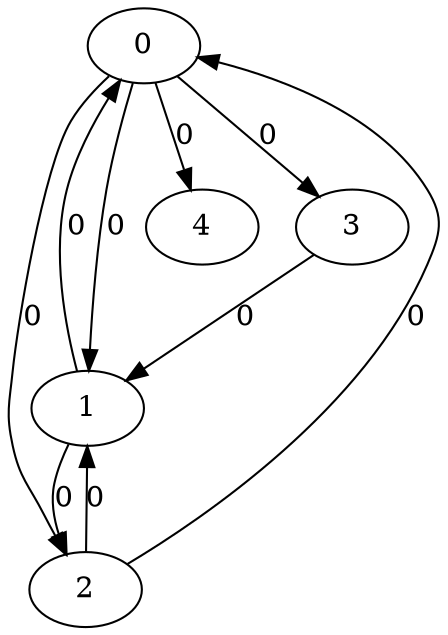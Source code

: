 // Source:1236 Canonical: -1 0 0 0 0 0 -1 0 -1 -1 0 0 -1 -1 -1 -1 0 -1 -1 -1 -1 -1 -1 -1 -1
digraph HRA_from_1236_graph_000 {
  0 -> 1 [label="0"];
  0 -> 2 [label="0"];
  0 -> 3 [label="0"];
  1 -> 0 [label="0"];
  1 -> 2 [label="0"];
  2 -> 0 [label="0"];
  2 -> 1 [label="0"];
  3 -> 1 [label="0"];
  0 -> 4 [label="0"];
}

// Source:1236 Canonical: -1 0 0 0 0 0 -1 0 -1 -1 0 0 -1 -1 -1 -1 0 -1 -1 -1 0 -1 -1 -1 -1
digraph HRA_from_1236_graph_001 {
  0 -> 1 [label="0"];
  0 -> 2 [label="0"];
  0 -> 3 [label="0"];
  1 -> 0 [label="0"];
  1 -> 2 [label="0"];
  2 -> 0 [label="0"];
  2 -> 1 [label="0"];
  3 -> 1 [label="0"];
  0 -> 4 [label="0"];
  4 -> 0 [label="0"];
}

// Source:1236 Canonical: -1 0 0 0 -1 0 -1 0 -1 0 0 0 -1 -1 -1 -1 0 -1 -1 -1 -1 -1 -1 -1 -1
digraph HRA_from_1236_graph_002 {
  0 -> 1 [label="0"];
  0 -> 2 [label="0"];
  0 -> 3 [label="0"];
  1 -> 0 [label="0"];
  1 -> 2 [label="0"];
  2 -> 0 [label="0"];
  2 -> 1 [label="0"];
  3 -> 1 [label="0"];
  1 -> 4 [label="0"];
}

// Source:1236 Canonical: -1 0 0 0 0 0 -1 0 -1 0 0 0 -1 -1 -1 -1 0 -1 -1 -1 -1 -1 -1 -1 -1
digraph HRA_from_1236_graph_003 {
  0 -> 1 [label="0"];
  0 -> 2 [label="0"];
  0 -> 3 [label="0"];
  1 -> 0 [label="0"];
  1 -> 2 [label="0"];
  2 -> 0 [label="0"];
  2 -> 1 [label="0"];
  3 -> 1 [label="0"];
  0 -> 4 [label="0"];
  1 -> 4 [label="0"];
}

// Source:1236 Canonical: -1 0 0 0 -1 0 -1 0 -1 0 0 0 -1 -1 -1 -1 0 -1 -1 -1 0 -1 -1 -1 -1
digraph HRA_from_1236_graph_004 {
  0 -> 1 [label="0"];
  0 -> 2 [label="0"];
  0 -> 3 [label="0"];
  1 -> 0 [label="0"];
  1 -> 2 [label="0"];
  2 -> 0 [label="0"];
  2 -> 1 [label="0"];
  3 -> 1 [label="0"];
  4 -> 0 [label="0"];
  1 -> 4 [label="0"];
}

// Source:1236 Canonical: -1 0 0 0 0 0 -1 0 -1 0 0 0 -1 -1 -1 -1 0 -1 -1 -1 0 -1 -1 -1 -1
digraph HRA_from_1236_graph_005 {
  0 -> 1 [label="0"];
  0 -> 2 [label="0"];
  0 -> 3 [label="0"];
  1 -> 0 [label="0"];
  1 -> 2 [label="0"];
  2 -> 0 [label="0"];
  2 -> 1 [label="0"];
  3 -> 1 [label="0"];
  0 -> 4 [label="0"];
  4 -> 0 [label="0"];
  1 -> 4 [label="0"];
}

// Source:1236 Canonical: -1 0 0 0 0 0 -1 0 -1 -1 0 0 -1 -1 -1 -1 0 -1 -1 -1 -1 0 -1 -1 -1
digraph HRA_from_1236_graph_006 {
  0 -> 1 [label="0"];
  0 -> 2 [label="0"];
  0 -> 3 [label="0"];
  1 -> 0 [label="0"];
  1 -> 2 [label="0"];
  2 -> 0 [label="0"];
  2 -> 1 [label="0"];
  3 -> 1 [label="0"];
  0 -> 4 [label="0"];
  4 -> 1 [label="0"];
}

// Source:1236 Canonical: -1 0 0 0 0 0 -1 0 -1 -1 0 0 -1 -1 -1 -1 0 -1 -1 -1 0 0 -1 -1 -1
digraph HRA_from_1236_graph_007 {
  0 -> 1 [label="0"];
  0 -> 2 [label="0"];
  0 -> 3 [label="0"];
  1 -> 0 [label="0"];
  1 -> 2 [label="0"];
  2 -> 0 [label="0"];
  2 -> 1 [label="0"];
  3 -> 1 [label="0"];
  0 -> 4 [label="0"];
  4 -> 0 [label="0"];
  4 -> 1 [label="0"];
}

// Source:1236 Canonical: -1 0 0 0 -1 0 -1 0 -1 0 0 0 -1 -1 -1 -1 0 -1 -1 -1 -1 0 -1 -1 -1
digraph HRA_from_1236_graph_008 {
  0 -> 1 [label="0"];
  0 -> 2 [label="0"];
  0 -> 3 [label="0"];
  1 -> 0 [label="0"];
  1 -> 2 [label="0"];
  2 -> 0 [label="0"];
  2 -> 1 [label="0"];
  3 -> 1 [label="0"];
  1 -> 4 [label="0"];
  4 -> 1 [label="0"];
}

// Source:1236 Canonical: -1 0 0 0 0 0 -1 0 -1 0 0 0 -1 -1 -1 -1 0 -1 -1 -1 -1 0 -1 -1 -1
digraph HRA_from_1236_graph_009 {
  0 -> 1 [label="0"];
  0 -> 2 [label="0"];
  0 -> 3 [label="0"];
  1 -> 0 [label="0"];
  1 -> 2 [label="0"];
  2 -> 0 [label="0"];
  2 -> 1 [label="0"];
  3 -> 1 [label="0"];
  0 -> 4 [label="0"];
  1 -> 4 [label="0"];
  4 -> 1 [label="0"];
}

// Source:1236 Canonical: -1 0 0 0 -1 0 -1 0 -1 0 0 0 -1 -1 -1 -1 0 -1 -1 -1 0 0 -1 -1 -1
digraph HRA_from_1236_graph_010 {
  0 -> 1 [label="0"];
  0 -> 2 [label="0"];
  0 -> 3 [label="0"];
  1 -> 0 [label="0"];
  1 -> 2 [label="0"];
  2 -> 0 [label="0"];
  2 -> 1 [label="0"];
  3 -> 1 [label="0"];
  4 -> 0 [label="0"];
  1 -> 4 [label="0"];
  4 -> 1 [label="0"];
}

// Source:1236 Canonical: -1 0 0 0 0 0 -1 0 -1 0 0 0 -1 -1 -1 -1 0 -1 -1 -1 0 0 -1 -1 -1
digraph HRA_from_1236_graph_011 {
  0 -> 1 [label="0"];
  0 -> 2 [label="0"];
  0 -> 3 [label="0"];
  1 -> 0 [label="0"];
  1 -> 2 [label="0"];
  2 -> 0 [label="0"];
  2 -> 1 [label="0"];
  3 -> 1 [label="0"];
  0 -> 4 [label="0"];
  4 -> 0 [label="0"];
  1 -> 4 [label="0"];
  4 -> 1 [label="0"];
}

// Source:1236 Canonical: -1 0 0 0 -1 0 -1 0 -1 -1 0 0 -1 -1 0 -1 0 -1 -1 -1 -1 -1 -1 -1 -1
digraph HRA_from_1236_graph_012 {
  0 -> 1 [label="0"];
  0 -> 2 [label="0"];
  0 -> 3 [label="0"];
  1 -> 0 [label="0"];
  1 -> 2 [label="0"];
  2 -> 0 [label="0"];
  2 -> 1 [label="0"];
  3 -> 1 [label="0"];
  2 -> 4 [label="0"];
}

// Source:1236 Canonical: -1 0 0 0 0 0 -1 0 -1 -1 0 0 -1 -1 0 -1 0 -1 -1 -1 -1 -1 -1 -1 -1
digraph HRA_from_1236_graph_013 {
  0 -> 1 [label="0"];
  0 -> 2 [label="0"];
  0 -> 3 [label="0"];
  1 -> 0 [label="0"];
  1 -> 2 [label="0"];
  2 -> 0 [label="0"];
  2 -> 1 [label="0"];
  3 -> 1 [label="0"];
  0 -> 4 [label="0"];
  2 -> 4 [label="0"];
}

// Source:1236 Canonical: -1 0 0 0 -1 0 -1 0 -1 -1 0 0 -1 -1 0 -1 0 -1 -1 -1 0 -1 -1 -1 -1
digraph HRA_from_1236_graph_014 {
  0 -> 1 [label="0"];
  0 -> 2 [label="0"];
  0 -> 3 [label="0"];
  1 -> 0 [label="0"];
  1 -> 2 [label="0"];
  2 -> 0 [label="0"];
  2 -> 1 [label="0"];
  3 -> 1 [label="0"];
  4 -> 0 [label="0"];
  2 -> 4 [label="0"];
}

// Source:1236 Canonical: -1 0 0 0 0 0 -1 0 -1 -1 0 0 -1 -1 0 -1 0 -1 -1 -1 0 -1 -1 -1 -1
digraph HRA_from_1236_graph_015 {
  0 -> 1 [label="0"];
  0 -> 2 [label="0"];
  0 -> 3 [label="0"];
  1 -> 0 [label="0"];
  1 -> 2 [label="0"];
  2 -> 0 [label="0"];
  2 -> 1 [label="0"];
  3 -> 1 [label="0"];
  0 -> 4 [label="0"];
  4 -> 0 [label="0"];
  2 -> 4 [label="0"];
}

// Source:1236 Canonical: -1 0 0 0 -1 0 -1 0 -1 0 0 0 -1 -1 0 -1 0 -1 -1 -1 -1 -1 -1 -1 -1
digraph HRA_from_1236_graph_016 {
  0 -> 1 [label="0"];
  0 -> 2 [label="0"];
  0 -> 3 [label="0"];
  1 -> 0 [label="0"];
  1 -> 2 [label="0"];
  2 -> 0 [label="0"];
  2 -> 1 [label="0"];
  3 -> 1 [label="0"];
  1 -> 4 [label="0"];
  2 -> 4 [label="0"];
}

// Source:1236 Canonical: -1 0 0 0 0 0 -1 0 -1 0 0 0 -1 -1 0 -1 0 -1 -1 -1 -1 -1 -1 -1 -1
digraph HRA_from_1236_graph_017 {
  0 -> 1 [label="0"];
  0 -> 2 [label="0"];
  0 -> 3 [label="0"];
  1 -> 0 [label="0"];
  1 -> 2 [label="0"];
  2 -> 0 [label="0"];
  2 -> 1 [label="0"];
  3 -> 1 [label="0"];
  0 -> 4 [label="0"];
  1 -> 4 [label="0"];
  2 -> 4 [label="0"];
}

// Source:1236 Canonical: -1 0 0 0 -1 0 -1 0 -1 0 0 0 -1 -1 0 -1 0 -1 -1 -1 0 -1 -1 -1 -1
digraph HRA_from_1236_graph_018 {
  0 -> 1 [label="0"];
  0 -> 2 [label="0"];
  0 -> 3 [label="0"];
  1 -> 0 [label="0"];
  1 -> 2 [label="0"];
  2 -> 0 [label="0"];
  2 -> 1 [label="0"];
  3 -> 1 [label="0"];
  4 -> 0 [label="0"];
  1 -> 4 [label="0"];
  2 -> 4 [label="0"];
}

// Source:1236 Canonical: -1 0 0 0 0 0 -1 0 -1 0 0 0 -1 -1 0 -1 0 -1 -1 -1 0 -1 -1 -1 -1
digraph HRA_from_1236_graph_019 {
  0 -> 1 [label="0"];
  0 -> 2 [label="0"];
  0 -> 3 [label="0"];
  1 -> 0 [label="0"];
  1 -> 2 [label="0"];
  2 -> 0 [label="0"];
  2 -> 1 [label="0"];
  3 -> 1 [label="0"];
  0 -> 4 [label="0"];
  4 -> 0 [label="0"];
  1 -> 4 [label="0"];
  2 -> 4 [label="0"];
}

// Source:1236 Canonical: -1 0 0 0 -1 0 -1 0 -1 -1 0 0 -1 -1 0 -1 0 -1 -1 -1 -1 0 -1 -1 -1
digraph HRA_from_1236_graph_020 {
  0 -> 1 [label="0"];
  0 -> 2 [label="0"];
  0 -> 3 [label="0"];
  1 -> 0 [label="0"];
  1 -> 2 [label="0"];
  2 -> 0 [label="0"];
  2 -> 1 [label="0"];
  3 -> 1 [label="0"];
  4 -> 1 [label="0"];
  2 -> 4 [label="0"];
}

// Source:1236 Canonical: -1 0 0 0 0 0 -1 0 -1 -1 0 0 -1 -1 0 -1 0 -1 -1 -1 -1 0 -1 -1 -1
digraph HRA_from_1236_graph_021 {
  0 -> 1 [label="0"];
  0 -> 2 [label="0"];
  0 -> 3 [label="0"];
  1 -> 0 [label="0"];
  1 -> 2 [label="0"];
  2 -> 0 [label="0"];
  2 -> 1 [label="0"];
  3 -> 1 [label="0"];
  0 -> 4 [label="0"];
  4 -> 1 [label="0"];
  2 -> 4 [label="0"];
}

// Source:1236 Canonical: -1 0 0 0 -1 0 -1 0 -1 -1 0 0 -1 -1 0 -1 0 -1 -1 -1 0 0 -1 -1 -1
digraph HRA_from_1236_graph_022 {
  0 -> 1 [label="0"];
  0 -> 2 [label="0"];
  0 -> 3 [label="0"];
  1 -> 0 [label="0"];
  1 -> 2 [label="0"];
  2 -> 0 [label="0"];
  2 -> 1 [label="0"];
  3 -> 1 [label="0"];
  4 -> 0 [label="0"];
  4 -> 1 [label="0"];
  2 -> 4 [label="0"];
}

// Source:1236 Canonical: -1 0 0 0 0 0 -1 0 -1 -1 0 0 -1 -1 0 -1 0 -1 -1 -1 0 0 -1 -1 -1
digraph HRA_from_1236_graph_023 {
  0 -> 1 [label="0"];
  0 -> 2 [label="0"];
  0 -> 3 [label="0"];
  1 -> 0 [label="0"];
  1 -> 2 [label="0"];
  2 -> 0 [label="0"];
  2 -> 1 [label="0"];
  3 -> 1 [label="0"];
  0 -> 4 [label="0"];
  4 -> 0 [label="0"];
  4 -> 1 [label="0"];
  2 -> 4 [label="0"];
}

// Source:1236 Canonical: -1 0 0 0 -1 0 -1 0 -1 0 0 0 -1 -1 0 -1 0 -1 -1 -1 -1 0 -1 -1 -1
digraph HRA_from_1236_graph_024 {
  0 -> 1 [label="0"];
  0 -> 2 [label="0"];
  0 -> 3 [label="0"];
  1 -> 0 [label="0"];
  1 -> 2 [label="0"];
  2 -> 0 [label="0"];
  2 -> 1 [label="0"];
  3 -> 1 [label="0"];
  1 -> 4 [label="0"];
  4 -> 1 [label="0"];
  2 -> 4 [label="0"];
}

// Source:1236 Canonical: -1 0 0 0 0 0 -1 0 -1 0 0 0 -1 -1 0 -1 0 -1 -1 -1 -1 0 -1 -1 -1
digraph HRA_from_1236_graph_025 {
  0 -> 1 [label="0"];
  0 -> 2 [label="0"];
  0 -> 3 [label="0"];
  1 -> 0 [label="0"];
  1 -> 2 [label="0"];
  2 -> 0 [label="0"];
  2 -> 1 [label="0"];
  3 -> 1 [label="0"];
  0 -> 4 [label="0"];
  1 -> 4 [label="0"];
  4 -> 1 [label="0"];
  2 -> 4 [label="0"];
}

// Source:1236 Canonical: -1 0 0 0 -1 0 -1 0 -1 0 0 0 -1 -1 0 -1 0 -1 -1 -1 0 0 -1 -1 -1
digraph HRA_from_1236_graph_026 {
  0 -> 1 [label="0"];
  0 -> 2 [label="0"];
  0 -> 3 [label="0"];
  1 -> 0 [label="0"];
  1 -> 2 [label="0"];
  2 -> 0 [label="0"];
  2 -> 1 [label="0"];
  3 -> 1 [label="0"];
  4 -> 0 [label="0"];
  1 -> 4 [label="0"];
  4 -> 1 [label="0"];
  2 -> 4 [label="0"];
}

// Source:1236 Canonical: -1 0 0 0 0 0 -1 0 -1 0 0 0 -1 -1 0 -1 0 -1 -1 -1 0 0 -1 -1 -1
digraph HRA_from_1236_graph_027 {
  0 -> 1 [label="0"];
  0 -> 2 [label="0"];
  0 -> 3 [label="0"];
  1 -> 0 [label="0"];
  1 -> 2 [label="0"];
  2 -> 0 [label="0"];
  2 -> 1 [label="0"];
  3 -> 1 [label="0"];
  0 -> 4 [label="0"];
  4 -> 0 [label="0"];
  1 -> 4 [label="0"];
  4 -> 1 [label="0"];
  2 -> 4 [label="0"];
}

// Source:1236 Canonical: -1 0 0 0 0 0 -1 0 -1 -1 0 0 -1 -1 -1 -1 0 -1 -1 -1 -1 -1 0 -1 -1
digraph HRA_from_1236_graph_028 {
  0 -> 1 [label="0"];
  0 -> 2 [label="0"];
  0 -> 3 [label="0"];
  1 -> 0 [label="0"];
  1 -> 2 [label="0"];
  2 -> 0 [label="0"];
  2 -> 1 [label="0"];
  3 -> 1 [label="0"];
  0 -> 4 [label="0"];
  4 -> 2 [label="0"];
}

// Source:1236 Canonical: -1 0 0 0 0 0 -1 0 -1 -1 0 0 -1 -1 -1 -1 0 -1 -1 -1 0 -1 0 -1 -1
digraph HRA_from_1236_graph_029 {
  0 -> 1 [label="0"];
  0 -> 2 [label="0"];
  0 -> 3 [label="0"];
  1 -> 0 [label="0"];
  1 -> 2 [label="0"];
  2 -> 0 [label="0"];
  2 -> 1 [label="0"];
  3 -> 1 [label="0"];
  0 -> 4 [label="0"];
  4 -> 0 [label="0"];
  4 -> 2 [label="0"];
}

// Source:1236 Canonical: -1 0 0 0 -1 0 -1 0 -1 0 0 0 -1 -1 -1 -1 0 -1 -1 -1 -1 -1 0 -1 -1
digraph HRA_from_1236_graph_030 {
  0 -> 1 [label="0"];
  0 -> 2 [label="0"];
  0 -> 3 [label="0"];
  1 -> 0 [label="0"];
  1 -> 2 [label="0"];
  2 -> 0 [label="0"];
  2 -> 1 [label="0"];
  3 -> 1 [label="0"];
  1 -> 4 [label="0"];
  4 -> 2 [label="0"];
}

// Source:1236 Canonical: -1 0 0 0 0 0 -1 0 -1 0 0 0 -1 -1 -1 -1 0 -1 -1 -1 -1 -1 0 -1 -1
digraph HRA_from_1236_graph_031 {
  0 -> 1 [label="0"];
  0 -> 2 [label="0"];
  0 -> 3 [label="0"];
  1 -> 0 [label="0"];
  1 -> 2 [label="0"];
  2 -> 0 [label="0"];
  2 -> 1 [label="0"];
  3 -> 1 [label="0"];
  0 -> 4 [label="0"];
  1 -> 4 [label="0"];
  4 -> 2 [label="0"];
}

// Source:1236 Canonical: -1 0 0 0 -1 0 -1 0 -1 0 0 0 -1 -1 -1 -1 0 -1 -1 -1 0 -1 0 -1 -1
digraph HRA_from_1236_graph_032 {
  0 -> 1 [label="0"];
  0 -> 2 [label="0"];
  0 -> 3 [label="0"];
  1 -> 0 [label="0"];
  1 -> 2 [label="0"];
  2 -> 0 [label="0"];
  2 -> 1 [label="0"];
  3 -> 1 [label="0"];
  4 -> 0 [label="0"];
  1 -> 4 [label="0"];
  4 -> 2 [label="0"];
}

// Source:1236 Canonical: -1 0 0 0 0 0 -1 0 -1 0 0 0 -1 -1 -1 -1 0 -1 -1 -1 0 -1 0 -1 -1
digraph HRA_from_1236_graph_033 {
  0 -> 1 [label="0"];
  0 -> 2 [label="0"];
  0 -> 3 [label="0"];
  1 -> 0 [label="0"];
  1 -> 2 [label="0"];
  2 -> 0 [label="0"];
  2 -> 1 [label="0"];
  3 -> 1 [label="0"];
  0 -> 4 [label="0"];
  4 -> 0 [label="0"];
  1 -> 4 [label="0"];
  4 -> 2 [label="0"];
}

// Source:1236 Canonical: -1 0 0 0 0 0 -1 0 -1 -1 0 0 -1 -1 -1 -1 0 -1 -1 -1 -1 0 0 -1 -1
digraph HRA_from_1236_graph_034 {
  0 -> 1 [label="0"];
  0 -> 2 [label="0"];
  0 -> 3 [label="0"];
  1 -> 0 [label="0"];
  1 -> 2 [label="0"];
  2 -> 0 [label="0"];
  2 -> 1 [label="0"];
  3 -> 1 [label="0"];
  0 -> 4 [label="0"];
  4 -> 1 [label="0"];
  4 -> 2 [label="0"];
}

// Source:1236 Canonical: -1 0 0 0 0 0 -1 0 -1 -1 0 0 -1 -1 -1 -1 0 -1 -1 -1 0 0 0 -1 -1
digraph HRA_from_1236_graph_035 {
  0 -> 1 [label="0"];
  0 -> 2 [label="0"];
  0 -> 3 [label="0"];
  1 -> 0 [label="0"];
  1 -> 2 [label="0"];
  2 -> 0 [label="0"];
  2 -> 1 [label="0"];
  3 -> 1 [label="0"];
  0 -> 4 [label="0"];
  4 -> 0 [label="0"];
  4 -> 1 [label="0"];
  4 -> 2 [label="0"];
}

// Source:1236 Canonical: -1 0 0 0 -1 0 -1 0 -1 0 0 0 -1 -1 -1 -1 0 -1 -1 -1 -1 0 0 -1 -1
digraph HRA_from_1236_graph_036 {
  0 -> 1 [label="0"];
  0 -> 2 [label="0"];
  0 -> 3 [label="0"];
  1 -> 0 [label="0"];
  1 -> 2 [label="0"];
  2 -> 0 [label="0"];
  2 -> 1 [label="0"];
  3 -> 1 [label="0"];
  1 -> 4 [label="0"];
  4 -> 1 [label="0"];
  4 -> 2 [label="0"];
}

// Source:1236 Canonical: -1 0 0 0 0 0 -1 0 -1 0 0 0 -1 -1 -1 -1 0 -1 -1 -1 -1 0 0 -1 -1
digraph HRA_from_1236_graph_037 {
  0 -> 1 [label="0"];
  0 -> 2 [label="0"];
  0 -> 3 [label="0"];
  1 -> 0 [label="0"];
  1 -> 2 [label="0"];
  2 -> 0 [label="0"];
  2 -> 1 [label="0"];
  3 -> 1 [label="0"];
  0 -> 4 [label="0"];
  1 -> 4 [label="0"];
  4 -> 1 [label="0"];
  4 -> 2 [label="0"];
}

// Source:1236 Canonical: -1 0 0 0 -1 0 -1 0 -1 0 0 0 -1 -1 -1 -1 0 -1 -1 -1 0 0 0 -1 -1
digraph HRA_from_1236_graph_038 {
  0 -> 1 [label="0"];
  0 -> 2 [label="0"];
  0 -> 3 [label="0"];
  1 -> 0 [label="0"];
  1 -> 2 [label="0"];
  2 -> 0 [label="0"];
  2 -> 1 [label="0"];
  3 -> 1 [label="0"];
  4 -> 0 [label="0"];
  1 -> 4 [label="0"];
  4 -> 1 [label="0"];
  4 -> 2 [label="0"];
}

// Source:1236 Canonical: -1 0 0 0 0 0 -1 0 -1 0 0 0 -1 -1 -1 -1 0 -1 -1 -1 0 0 0 -1 -1
digraph HRA_from_1236_graph_039 {
  0 -> 1 [label="0"];
  0 -> 2 [label="0"];
  0 -> 3 [label="0"];
  1 -> 0 [label="0"];
  1 -> 2 [label="0"];
  2 -> 0 [label="0"];
  2 -> 1 [label="0"];
  3 -> 1 [label="0"];
  0 -> 4 [label="0"];
  4 -> 0 [label="0"];
  1 -> 4 [label="0"];
  4 -> 1 [label="0"];
  4 -> 2 [label="0"];
}

// Source:1236 Canonical: -1 0 0 0 -1 0 -1 0 -1 -1 0 0 -1 -1 0 -1 0 -1 -1 -1 -1 -1 0 -1 -1
digraph HRA_from_1236_graph_040 {
  0 -> 1 [label="0"];
  0 -> 2 [label="0"];
  0 -> 3 [label="0"];
  1 -> 0 [label="0"];
  1 -> 2 [label="0"];
  2 -> 0 [label="0"];
  2 -> 1 [label="0"];
  3 -> 1 [label="0"];
  2 -> 4 [label="0"];
  4 -> 2 [label="0"];
}

// Source:1236 Canonical: -1 0 0 0 0 0 -1 0 -1 -1 0 0 -1 -1 0 -1 0 -1 -1 -1 -1 -1 0 -1 -1
digraph HRA_from_1236_graph_041 {
  0 -> 1 [label="0"];
  0 -> 2 [label="0"];
  0 -> 3 [label="0"];
  1 -> 0 [label="0"];
  1 -> 2 [label="0"];
  2 -> 0 [label="0"];
  2 -> 1 [label="0"];
  3 -> 1 [label="0"];
  0 -> 4 [label="0"];
  2 -> 4 [label="0"];
  4 -> 2 [label="0"];
}

// Source:1236 Canonical: -1 0 0 0 -1 0 -1 0 -1 -1 0 0 -1 -1 0 -1 0 -1 -1 -1 0 -1 0 -1 -1
digraph HRA_from_1236_graph_042 {
  0 -> 1 [label="0"];
  0 -> 2 [label="0"];
  0 -> 3 [label="0"];
  1 -> 0 [label="0"];
  1 -> 2 [label="0"];
  2 -> 0 [label="0"];
  2 -> 1 [label="0"];
  3 -> 1 [label="0"];
  4 -> 0 [label="0"];
  2 -> 4 [label="0"];
  4 -> 2 [label="0"];
}

// Source:1236 Canonical: -1 0 0 0 0 0 -1 0 -1 -1 0 0 -1 -1 0 -1 0 -1 -1 -1 0 -1 0 -1 -1
digraph HRA_from_1236_graph_043 {
  0 -> 1 [label="0"];
  0 -> 2 [label="0"];
  0 -> 3 [label="0"];
  1 -> 0 [label="0"];
  1 -> 2 [label="0"];
  2 -> 0 [label="0"];
  2 -> 1 [label="0"];
  3 -> 1 [label="0"];
  0 -> 4 [label="0"];
  4 -> 0 [label="0"];
  2 -> 4 [label="0"];
  4 -> 2 [label="0"];
}

// Source:1236 Canonical: -1 0 0 0 -1 0 -1 0 -1 0 0 0 -1 -1 0 -1 0 -1 -1 -1 -1 -1 0 -1 -1
digraph HRA_from_1236_graph_044 {
  0 -> 1 [label="0"];
  0 -> 2 [label="0"];
  0 -> 3 [label="0"];
  1 -> 0 [label="0"];
  1 -> 2 [label="0"];
  2 -> 0 [label="0"];
  2 -> 1 [label="0"];
  3 -> 1 [label="0"];
  1 -> 4 [label="0"];
  2 -> 4 [label="0"];
  4 -> 2 [label="0"];
}

// Source:1236 Canonical: -1 0 0 0 0 0 -1 0 -1 0 0 0 -1 -1 0 -1 0 -1 -1 -1 -1 -1 0 -1 -1
digraph HRA_from_1236_graph_045 {
  0 -> 1 [label="0"];
  0 -> 2 [label="0"];
  0 -> 3 [label="0"];
  1 -> 0 [label="0"];
  1 -> 2 [label="0"];
  2 -> 0 [label="0"];
  2 -> 1 [label="0"];
  3 -> 1 [label="0"];
  0 -> 4 [label="0"];
  1 -> 4 [label="0"];
  2 -> 4 [label="0"];
  4 -> 2 [label="0"];
}

// Source:1236 Canonical: -1 0 0 0 -1 0 -1 0 -1 0 0 0 -1 -1 0 -1 0 -1 -1 -1 0 -1 0 -1 -1
digraph HRA_from_1236_graph_046 {
  0 -> 1 [label="0"];
  0 -> 2 [label="0"];
  0 -> 3 [label="0"];
  1 -> 0 [label="0"];
  1 -> 2 [label="0"];
  2 -> 0 [label="0"];
  2 -> 1 [label="0"];
  3 -> 1 [label="0"];
  4 -> 0 [label="0"];
  1 -> 4 [label="0"];
  2 -> 4 [label="0"];
  4 -> 2 [label="0"];
}

// Source:1236 Canonical: -1 0 0 0 0 0 -1 0 -1 0 0 0 -1 -1 0 -1 0 -1 -1 -1 0 -1 0 -1 -1
digraph HRA_from_1236_graph_047 {
  0 -> 1 [label="0"];
  0 -> 2 [label="0"];
  0 -> 3 [label="0"];
  1 -> 0 [label="0"];
  1 -> 2 [label="0"];
  2 -> 0 [label="0"];
  2 -> 1 [label="0"];
  3 -> 1 [label="0"];
  0 -> 4 [label="0"];
  4 -> 0 [label="0"];
  1 -> 4 [label="0"];
  2 -> 4 [label="0"];
  4 -> 2 [label="0"];
}

// Source:1236 Canonical: -1 0 0 0 -1 0 -1 0 -1 -1 0 0 -1 -1 0 -1 0 -1 -1 -1 -1 0 0 -1 -1
digraph HRA_from_1236_graph_048 {
  0 -> 1 [label="0"];
  0 -> 2 [label="0"];
  0 -> 3 [label="0"];
  1 -> 0 [label="0"];
  1 -> 2 [label="0"];
  2 -> 0 [label="0"];
  2 -> 1 [label="0"];
  3 -> 1 [label="0"];
  4 -> 1 [label="0"];
  2 -> 4 [label="0"];
  4 -> 2 [label="0"];
}

// Source:1236 Canonical: -1 0 0 0 0 0 -1 0 -1 -1 0 0 -1 -1 0 -1 0 -1 -1 -1 -1 0 0 -1 -1
digraph HRA_from_1236_graph_049 {
  0 -> 1 [label="0"];
  0 -> 2 [label="0"];
  0 -> 3 [label="0"];
  1 -> 0 [label="0"];
  1 -> 2 [label="0"];
  2 -> 0 [label="0"];
  2 -> 1 [label="0"];
  3 -> 1 [label="0"];
  0 -> 4 [label="0"];
  4 -> 1 [label="0"];
  2 -> 4 [label="0"];
  4 -> 2 [label="0"];
}

// Source:1236 Canonical: -1 0 0 0 -1 0 -1 0 -1 -1 0 0 -1 -1 0 -1 0 -1 -1 -1 0 0 0 -1 -1
digraph HRA_from_1236_graph_050 {
  0 -> 1 [label="0"];
  0 -> 2 [label="0"];
  0 -> 3 [label="0"];
  1 -> 0 [label="0"];
  1 -> 2 [label="0"];
  2 -> 0 [label="0"];
  2 -> 1 [label="0"];
  3 -> 1 [label="0"];
  4 -> 0 [label="0"];
  4 -> 1 [label="0"];
  2 -> 4 [label="0"];
  4 -> 2 [label="0"];
}

// Source:1236 Canonical: -1 0 0 0 0 0 -1 0 -1 -1 0 0 -1 -1 0 -1 0 -1 -1 -1 0 0 0 -1 -1
digraph HRA_from_1236_graph_051 {
  0 -> 1 [label="0"];
  0 -> 2 [label="0"];
  0 -> 3 [label="0"];
  1 -> 0 [label="0"];
  1 -> 2 [label="0"];
  2 -> 0 [label="0"];
  2 -> 1 [label="0"];
  3 -> 1 [label="0"];
  0 -> 4 [label="0"];
  4 -> 0 [label="0"];
  4 -> 1 [label="0"];
  2 -> 4 [label="0"];
  4 -> 2 [label="0"];
}

// Source:1236 Canonical: -1 0 0 0 -1 0 -1 0 -1 0 0 0 -1 -1 0 -1 0 -1 -1 -1 -1 0 0 -1 -1
digraph HRA_from_1236_graph_052 {
  0 -> 1 [label="0"];
  0 -> 2 [label="0"];
  0 -> 3 [label="0"];
  1 -> 0 [label="0"];
  1 -> 2 [label="0"];
  2 -> 0 [label="0"];
  2 -> 1 [label="0"];
  3 -> 1 [label="0"];
  1 -> 4 [label="0"];
  4 -> 1 [label="0"];
  2 -> 4 [label="0"];
  4 -> 2 [label="0"];
}

// Source:1236 Canonical: -1 0 0 0 0 0 -1 0 -1 0 0 0 -1 -1 0 -1 0 -1 -1 -1 -1 0 0 -1 -1
digraph HRA_from_1236_graph_053 {
  0 -> 1 [label="0"];
  0 -> 2 [label="0"];
  0 -> 3 [label="0"];
  1 -> 0 [label="0"];
  1 -> 2 [label="0"];
  2 -> 0 [label="0"];
  2 -> 1 [label="0"];
  3 -> 1 [label="0"];
  0 -> 4 [label="0"];
  1 -> 4 [label="0"];
  4 -> 1 [label="0"];
  2 -> 4 [label="0"];
  4 -> 2 [label="0"];
}

// Source:1236 Canonical: -1 0 0 0 -1 0 -1 0 -1 0 0 0 -1 -1 0 -1 0 -1 -1 -1 0 0 0 -1 -1
digraph HRA_from_1236_graph_054 {
  0 -> 1 [label="0"];
  0 -> 2 [label="0"];
  0 -> 3 [label="0"];
  1 -> 0 [label="0"];
  1 -> 2 [label="0"];
  2 -> 0 [label="0"];
  2 -> 1 [label="0"];
  3 -> 1 [label="0"];
  4 -> 0 [label="0"];
  1 -> 4 [label="0"];
  4 -> 1 [label="0"];
  2 -> 4 [label="0"];
  4 -> 2 [label="0"];
}

// Source:1236 Canonical: -1 0 0 0 0 0 -1 0 -1 0 0 0 -1 -1 0 -1 0 -1 -1 -1 0 0 0 -1 -1
digraph HRA_from_1236_graph_055 {
  0 -> 1 [label="0"];
  0 -> 2 [label="0"];
  0 -> 3 [label="0"];
  1 -> 0 [label="0"];
  1 -> 2 [label="0"];
  2 -> 0 [label="0"];
  2 -> 1 [label="0"];
  3 -> 1 [label="0"];
  0 -> 4 [label="0"];
  4 -> 0 [label="0"];
  1 -> 4 [label="0"];
  4 -> 1 [label="0"];
  2 -> 4 [label="0"];
  4 -> 2 [label="0"];
}

// Source:1236 Canonical: -1 0 0 0 -1 0 -1 0 -1 -1 0 0 -1 -1 -1 -1 0 -1 -1 0 -1 -1 -1 -1 -1
digraph HRA_from_1236_graph_056 {
  0 -> 1 [label="0"];
  0 -> 2 [label="0"];
  0 -> 3 [label="0"];
  1 -> 0 [label="0"];
  1 -> 2 [label="0"];
  2 -> 0 [label="0"];
  2 -> 1 [label="0"];
  3 -> 1 [label="0"];
  3 -> 4 [label="0"];
}

// Source:1236 Canonical: -1 0 0 0 0 0 -1 0 -1 -1 0 0 -1 -1 -1 -1 0 -1 -1 0 -1 -1 -1 -1 -1
digraph HRA_from_1236_graph_057 {
  0 -> 1 [label="0"];
  0 -> 2 [label="0"];
  0 -> 3 [label="0"];
  1 -> 0 [label="0"];
  1 -> 2 [label="0"];
  2 -> 0 [label="0"];
  2 -> 1 [label="0"];
  3 -> 1 [label="0"];
  0 -> 4 [label="0"];
  3 -> 4 [label="0"];
}

// Source:1236 Canonical: -1 0 0 0 -1 0 -1 0 -1 -1 0 0 -1 -1 -1 -1 0 -1 -1 0 0 -1 -1 -1 -1
digraph HRA_from_1236_graph_058 {
  0 -> 1 [label="0"];
  0 -> 2 [label="0"];
  0 -> 3 [label="0"];
  1 -> 0 [label="0"];
  1 -> 2 [label="0"];
  2 -> 0 [label="0"];
  2 -> 1 [label="0"];
  3 -> 1 [label="0"];
  4 -> 0 [label="0"];
  3 -> 4 [label="0"];
}

// Source:1236 Canonical: -1 0 0 0 0 0 -1 0 -1 -1 0 0 -1 -1 -1 -1 0 -1 -1 0 0 -1 -1 -1 -1
digraph HRA_from_1236_graph_059 {
  0 -> 1 [label="0"];
  0 -> 2 [label="0"];
  0 -> 3 [label="0"];
  1 -> 0 [label="0"];
  1 -> 2 [label="0"];
  2 -> 0 [label="0"];
  2 -> 1 [label="0"];
  3 -> 1 [label="0"];
  0 -> 4 [label="0"];
  4 -> 0 [label="0"];
  3 -> 4 [label="0"];
}

// Source:1236 Canonical: -1 0 0 0 -1 0 -1 0 -1 0 0 0 -1 -1 -1 -1 0 -1 -1 0 -1 -1 -1 -1 -1
digraph HRA_from_1236_graph_060 {
  0 -> 1 [label="0"];
  0 -> 2 [label="0"];
  0 -> 3 [label="0"];
  1 -> 0 [label="0"];
  1 -> 2 [label="0"];
  2 -> 0 [label="0"];
  2 -> 1 [label="0"];
  3 -> 1 [label="0"];
  1 -> 4 [label="0"];
  3 -> 4 [label="0"];
}

// Source:1236 Canonical: -1 0 0 0 0 0 -1 0 -1 0 0 0 -1 -1 -1 -1 0 -1 -1 0 -1 -1 -1 -1 -1
digraph HRA_from_1236_graph_061 {
  0 -> 1 [label="0"];
  0 -> 2 [label="0"];
  0 -> 3 [label="0"];
  1 -> 0 [label="0"];
  1 -> 2 [label="0"];
  2 -> 0 [label="0"];
  2 -> 1 [label="0"];
  3 -> 1 [label="0"];
  0 -> 4 [label="0"];
  1 -> 4 [label="0"];
  3 -> 4 [label="0"];
}

// Source:1236 Canonical: -1 0 0 0 -1 0 -1 0 -1 0 0 0 -1 -1 -1 -1 0 -1 -1 0 0 -1 -1 -1 -1
digraph HRA_from_1236_graph_062 {
  0 -> 1 [label="0"];
  0 -> 2 [label="0"];
  0 -> 3 [label="0"];
  1 -> 0 [label="0"];
  1 -> 2 [label="0"];
  2 -> 0 [label="0"];
  2 -> 1 [label="0"];
  3 -> 1 [label="0"];
  4 -> 0 [label="0"];
  1 -> 4 [label="0"];
  3 -> 4 [label="0"];
}

// Source:1236 Canonical: -1 0 0 0 0 0 -1 0 -1 0 0 0 -1 -1 -1 -1 0 -1 -1 0 0 -1 -1 -1 -1
digraph HRA_from_1236_graph_063 {
  0 -> 1 [label="0"];
  0 -> 2 [label="0"];
  0 -> 3 [label="0"];
  1 -> 0 [label="0"];
  1 -> 2 [label="0"];
  2 -> 0 [label="0"];
  2 -> 1 [label="0"];
  3 -> 1 [label="0"];
  0 -> 4 [label="0"];
  4 -> 0 [label="0"];
  1 -> 4 [label="0"];
  3 -> 4 [label="0"];
}

// Source:1236 Canonical: -1 0 0 0 -1 0 -1 0 -1 -1 0 0 -1 -1 -1 -1 0 -1 -1 0 -1 0 -1 -1 -1
digraph HRA_from_1236_graph_064 {
  0 -> 1 [label="0"];
  0 -> 2 [label="0"];
  0 -> 3 [label="0"];
  1 -> 0 [label="0"];
  1 -> 2 [label="0"];
  2 -> 0 [label="0"];
  2 -> 1 [label="0"];
  3 -> 1 [label="0"];
  4 -> 1 [label="0"];
  3 -> 4 [label="0"];
}

// Source:1236 Canonical: -1 0 0 0 0 0 -1 0 -1 -1 0 0 -1 -1 -1 -1 0 -1 -1 0 -1 0 -1 -1 -1
digraph HRA_from_1236_graph_065 {
  0 -> 1 [label="0"];
  0 -> 2 [label="0"];
  0 -> 3 [label="0"];
  1 -> 0 [label="0"];
  1 -> 2 [label="0"];
  2 -> 0 [label="0"];
  2 -> 1 [label="0"];
  3 -> 1 [label="0"];
  0 -> 4 [label="0"];
  4 -> 1 [label="0"];
  3 -> 4 [label="0"];
}

// Source:1236 Canonical: -1 0 0 0 -1 0 -1 0 -1 -1 0 0 -1 -1 -1 -1 0 -1 -1 0 0 0 -1 -1 -1
digraph HRA_from_1236_graph_066 {
  0 -> 1 [label="0"];
  0 -> 2 [label="0"];
  0 -> 3 [label="0"];
  1 -> 0 [label="0"];
  1 -> 2 [label="0"];
  2 -> 0 [label="0"];
  2 -> 1 [label="0"];
  3 -> 1 [label="0"];
  4 -> 0 [label="0"];
  4 -> 1 [label="0"];
  3 -> 4 [label="0"];
}

// Source:1236 Canonical: -1 0 0 0 0 0 -1 0 -1 -1 0 0 -1 -1 -1 -1 0 -1 -1 0 0 0 -1 -1 -1
digraph HRA_from_1236_graph_067 {
  0 -> 1 [label="0"];
  0 -> 2 [label="0"];
  0 -> 3 [label="0"];
  1 -> 0 [label="0"];
  1 -> 2 [label="0"];
  2 -> 0 [label="0"];
  2 -> 1 [label="0"];
  3 -> 1 [label="0"];
  0 -> 4 [label="0"];
  4 -> 0 [label="0"];
  4 -> 1 [label="0"];
  3 -> 4 [label="0"];
}

// Source:1236 Canonical: -1 0 0 0 -1 0 -1 0 -1 0 0 0 -1 -1 -1 -1 0 -1 -1 0 -1 0 -1 -1 -1
digraph HRA_from_1236_graph_068 {
  0 -> 1 [label="0"];
  0 -> 2 [label="0"];
  0 -> 3 [label="0"];
  1 -> 0 [label="0"];
  1 -> 2 [label="0"];
  2 -> 0 [label="0"];
  2 -> 1 [label="0"];
  3 -> 1 [label="0"];
  1 -> 4 [label="0"];
  4 -> 1 [label="0"];
  3 -> 4 [label="0"];
}

// Source:1236 Canonical: -1 0 0 0 0 0 -1 0 -1 0 0 0 -1 -1 -1 -1 0 -1 -1 0 -1 0 -1 -1 -1
digraph HRA_from_1236_graph_069 {
  0 -> 1 [label="0"];
  0 -> 2 [label="0"];
  0 -> 3 [label="0"];
  1 -> 0 [label="0"];
  1 -> 2 [label="0"];
  2 -> 0 [label="0"];
  2 -> 1 [label="0"];
  3 -> 1 [label="0"];
  0 -> 4 [label="0"];
  1 -> 4 [label="0"];
  4 -> 1 [label="0"];
  3 -> 4 [label="0"];
}

// Source:1236 Canonical: -1 0 0 0 -1 0 -1 0 -1 0 0 0 -1 -1 -1 -1 0 -1 -1 0 0 0 -1 -1 -1
digraph HRA_from_1236_graph_070 {
  0 -> 1 [label="0"];
  0 -> 2 [label="0"];
  0 -> 3 [label="0"];
  1 -> 0 [label="0"];
  1 -> 2 [label="0"];
  2 -> 0 [label="0"];
  2 -> 1 [label="0"];
  3 -> 1 [label="0"];
  4 -> 0 [label="0"];
  1 -> 4 [label="0"];
  4 -> 1 [label="0"];
  3 -> 4 [label="0"];
}

// Source:1236 Canonical: -1 0 0 0 0 0 -1 0 -1 0 0 0 -1 -1 -1 -1 0 -1 -1 0 0 0 -1 -1 -1
digraph HRA_from_1236_graph_071 {
  0 -> 1 [label="0"];
  0 -> 2 [label="0"];
  0 -> 3 [label="0"];
  1 -> 0 [label="0"];
  1 -> 2 [label="0"];
  2 -> 0 [label="0"];
  2 -> 1 [label="0"];
  3 -> 1 [label="0"];
  0 -> 4 [label="0"];
  4 -> 0 [label="0"];
  1 -> 4 [label="0"];
  4 -> 1 [label="0"];
  3 -> 4 [label="0"];
}

// Source:1236 Canonical: -1 0 0 0 -1 0 -1 0 -1 -1 0 0 -1 -1 0 -1 0 -1 -1 0 -1 -1 -1 -1 -1
digraph HRA_from_1236_graph_072 {
  0 -> 1 [label="0"];
  0 -> 2 [label="0"];
  0 -> 3 [label="0"];
  1 -> 0 [label="0"];
  1 -> 2 [label="0"];
  2 -> 0 [label="0"];
  2 -> 1 [label="0"];
  3 -> 1 [label="0"];
  2 -> 4 [label="0"];
  3 -> 4 [label="0"];
}

// Source:1236 Canonical: -1 0 0 0 0 0 -1 0 -1 -1 0 0 -1 -1 0 -1 0 -1 -1 0 -1 -1 -1 -1 -1
digraph HRA_from_1236_graph_073 {
  0 -> 1 [label="0"];
  0 -> 2 [label="0"];
  0 -> 3 [label="0"];
  1 -> 0 [label="0"];
  1 -> 2 [label="0"];
  2 -> 0 [label="0"];
  2 -> 1 [label="0"];
  3 -> 1 [label="0"];
  0 -> 4 [label="0"];
  2 -> 4 [label="0"];
  3 -> 4 [label="0"];
}

// Source:1236 Canonical: -1 0 0 0 -1 0 -1 0 -1 -1 0 0 -1 -1 0 -1 0 -1 -1 0 0 -1 -1 -1 -1
digraph HRA_from_1236_graph_074 {
  0 -> 1 [label="0"];
  0 -> 2 [label="0"];
  0 -> 3 [label="0"];
  1 -> 0 [label="0"];
  1 -> 2 [label="0"];
  2 -> 0 [label="0"];
  2 -> 1 [label="0"];
  3 -> 1 [label="0"];
  4 -> 0 [label="0"];
  2 -> 4 [label="0"];
  3 -> 4 [label="0"];
}

// Source:1236 Canonical: -1 0 0 0 0 0 -1 0 -1 -1 0 0 -1 -1 0 -1 0 -1 -1 0 0 -1 -1 -1 -1
digraph HRA_from_1236_graph_075 {
  0 -> 1 [label="0"];
  0 -> 2 [label="0"];
  0 -> 3 [label="0"];
  1 -> 0 [label="0"];
  1 -> 2 [label="0"];
  2 -> 0 [label="0"];
  2 -> 1 [label="0"];
  3 -> 1 [label="0"];
  0 -> 4 [label="0"];
  4 -> 0 [label="0"];
  2 -> 4 [label="0"];
  3 -> 4 [label="0"];
}

// Source:1236 Canonical: -1 0 0 0 -1 0 -1 0 -1 0 0 0 -1 -1 0 -1 0 -1 -1 0 -1 -1 -1 -1 -1
digraph HRA_from_1236_graph_076 {
  0 -> 1 [label="0"];
  0 -> 2 [label="0"];
  0 -> 3 [label="0"];
  1 -> 0 [label="0"];
  1 -> 2 [label="0"];
  2 -> 0 [label="0"];
  2 -> 1 [label="0"];
  3 -> 1 [label="0"];
  1 -> 4 [label="0"];
  2 -> 4 [label="0"];
  3 -> 4 [label="0"];
}

// Source:1236 Canonical: -1 0 0 0 0 0 -1 0 -1 0 0 0 -1 -1 0 -1 0 -1 -1 0 -1 -1 -1 -1 -1
digraph HRA_from_1236_graph_077 {
  0 -> 1 [label="0"];
  0 -> 2 [label="0"];
  0 -> 3 [label="0"];
  1 -> 0 [label="0"];
  1 -> 2 [label="0"];
  2 -> 0 [label="0"];
  2 -> 1 [label="0"];
  3 -> 1 [label="0"];
  0 -> 4 [label="0"];
  1 -> 4 [label="0"];
  2 -> 4 [label="0"];
  3 -> 4 [label="0"];
}

// Source:1236 Canonical: -1 0 0 0 -1 0 -1 0 -1 0 0 0 -1 -1 0 -1 0 -1 -1 0 0 -1 -1 -1 -1
digraph HRA_from_1236_graph_078 {
  0 -> 1 [label="0"];
  0 -> 2 [label="0"];
  0 -> 3 [label="0"];
  1 -> 0 [label="0"];
  1 -> 2 [label="0"];
  2 -> 0 [label="0"];
  2 -> 1 [label="0"];
  3 -> 1 [label="0"];
  4 -> 0 [label="0"];
  1 -> 4 [label="0"];
  2 -> 4 [label="0"];
  3 -> 4 [label="0"];
}

// Source:1236 Canonical: -1 0 0 0 0 0 -1 0 -1 0 0 0 -1 -1 0 -1 0 -1 -1 0 0 -1 -1 -1 -1
digraph HRA_from_1236_graph_079 {
  0 -> 1 [label="0"];
  0 -> 2 [label="0"];
  0 -> 3 [label="0"];
  1 -> 0 [label="0"];
  1 -> 2 [label="0"];
  2 -> 0 [label="0"];
  2 -> 1 [label="0"];
  3 -> 1 [label="0"];
  0 -> 4 [label="0"];
  4 -> 0 [label="0"];
  1 -> 4 [label="0"];
  2 -> 4 [label="0"];
  3 -> 4 [label="0"];
}

// Source:1236 Canonical: -1 0 0 0 -1 0 -1 0 -1 -1 0 0 -1 -1 0 -1 0 -1 -1 0 -1 0 -1 -1 -1
digraph HRA_from_1236_graph_080 {
  0 -> 1 [label="0"];
  0 -> 2 [label="0"];
  0 -> 3 [label="0"];
  1 -> 0 [label="0"];
  1 -> 2 [label="0"];
  2 -> 0 [label="0"];
  2 -> 1 [label="0"];
  3 -> 1 [label="0"];
  4 -> 1 [label="0"];
  2 -> 4 [label="0"];
  3 -> 4 [label="0"];
}

// Source:1236 Canonical: -1 0 0 0 0 0 -1 0 -1 -1 0 0 -1 -1 0 -1 0 -1 -1 0 -1 0 -1 -1 -1
digraph HRA_from_1236_graph_081 {
  0 -> 1 [label="0"];
  0 -> 2 [label="0"];
  0 -> 3 [label="0"];
  1 -> 0 [label="0"];
  1 -> 2 [label="0"];
  2 -> 0 [label="0"];
  2 -> 1 [label="0"];
  3 -> 1 [label="0"];
  0 -> 4 [label="0"];
  4 -> 1 [label="0"];
  2 -> 4 [label="0"];
  3 -> 4 [label="0"];
}

// Source:1236 Canonical: -1 0 0 0 -1 0 -1 0 -1 -1 0 0 -1 -1 0 -1 0 -1 -1 0 0 0 -1 -1 -1
digraph HRA_from_1236_graph_082 {
  0 -> 1 [label="0"];
  0 -> 2 [label="0"];
  0 -> 3 [label="0"];
  1 -> 0 [label="0"];
  1 -> 2 [label="0"];
  2 -> 0 [label="0"];
  2 -> 1 [label="0"];
  3 -> 1 [label="0"];
  4 -> 0 [label="0"];
  4 -> 1 [label="0"];
  2 -> 4 [label="0"];
  3 -> 4 [label="0"];
}

// Source:1236 Canonical: -1 0 0 0 0 0 -1 0 -1 -1 0 0 -1 -1 0 -1 0 -1 -1 0 0 0 -1 -1 -1
digraph HRA_from_1236_graph_083 {
  0 -> 1 [label="0"];
  0 -> 2 [label="0"];
  0 -> 3 [label="0"];
  1 -> 0 [label="0"];
  1 -> 2 [label="0"];
  2 -> 0 [label="0"];
  2 -> 1 [label="0"];
  3 -> 1 [label="0"];
  0 -> 4 [label="0"];
  4 -> 0 [label="0"];
  4 -> 1 [label="0"];
  2 -> 4 [label="0"];
  3 -> 4 [label="0"];
}

// Source:1236 Canonical: -1 0 0 0 -1 0 -1 0 -1 0 0 0 -1 -1 0 -1 0 -1 -1 0 -1 0 -1 -1 -1
digraph HRA_from_1236_graph_084 {
  0 -> 1 [label="0"];
  0 -> 2 [label="0"];
  0 -> 3 [label="0"];
  1 -> 0 [label="0"];
  1 -> 2 [label="0"];
  2 -> 0 [label="0"];
  2 -> 1 [label="0"];
  3 -> 1 [label="0"];
  1 -> 4 [label="0"];
  4 -> 1 [label="0"];
  2 -> 4 [label="0"];
  3 -> 4 [label="0"];
}

// Source:1236 Canonical: -1 0 0 0 0 0 -1 0 -1 0 0 0 -1 -1 0 -1 0 -1 -1 0 -1 0 -1 -1 -1
digraph HRA_from_1236_graph_085 {
  0 -> 1 [label="0"];
  0 -> 2 [label="0"];
  0 -> 3 [label="0"];
  1 -> 0 [label="0"];
  1 -> 2 [label="0"];
  2 -> 0 [label="0"];
  2 -> 1 [label="0"];
  3 -> 1 [label="0"];
  0 -> 4 [label="0"];
  1 -> 4 [label="0"];
  4 -> 1 [label="0"];
  2 -> 4 [label="0"];
  3 -> 4 [label="0"];
}

// Source:1236 Canonical: -1 0 0 0 -1 0 -1 0 -1 0 0 0 -1 -1 0 -1 0 -1 -1 0 0 0 -1 -1 -1
digraph HRA_from_1236_graph_086 {
  0 -> 1 [label="0"];
  0 -> 2 [label="0"];
  0 -> 3 [label="0"];
  1 -> 0 [label="0"];
  1 -> 2 [label="0"];
  2 -> 0 [label="0"];
  2 -> 1 [label="0"];
  3 -> 1 [label="0"];
  4 -> 0 [label="0"];
  1 -> 4 [label="0"];
  4 -> 1 [label="0"];
  2 -> 4 [label="0"];
  3 -> 4 [label="0"];
}

// Source:1236 Canonical: -1 0 0 0 0 0 -1 0 -1 0 0 0 -1 -1 0 -1 0 -1 -1 0 0 0 -1 -1 -1
digraph HRA_from_1236_graph_087 {
  0 -> 1 [label="0"];
  0 -> 2 [label="0"];
  0 -> 3 [label="0"];
  1 -> 0 [label="0"];
  1 -> 2 [label="0"];
  2 -> 0 [label="0"];
  2 -> 1 [label="0"];
  3 -> 1 [label="0"];
  0 -> 4 [label="0"];
  4 -> 0 [label="0"];
  1 -> 4 [label="0"];
  4 -> 1 [label="0"];
  2 -> 4 [label="0"];
  3 -> 4 [label="0"];
}

// Source:1236 Canonical: -1 0 0 0 -1 0 -1 0 -1 -1 0 0 -1 -1 -1 -1 0 -1 -1 0 -1 -1 0 -1 -1
digraph HRA_from_1236_graph_088 {
  0 -> 1 [label="0"];
  0 -> 2 [label="0"];
  0 -> 3 [label="0"];
  1 -> 0 [label="0"];
  1 -> 2 [label="0"];
  2 -> 0 [label="0"];
  2 -> 1 [label="0"];
  3 -> 1 [label="0"];
  4 -> 2 [label="0"];
  3 -> 4 [label="0"];
}

// Source:1236 Canonical: -1 0 0 0 0 0 -1 0 -1 -1 0 0 -1 -1 -1 -1 0 -1 -1 0 -1 -1 0 -1 -1
digraph HRA_from_1236_graph_089 {
  0 -> 1 [label="0"];
  0 -> 2 [label="0"];
  0 -> 3 [label="0"];
  1 -> 0 [label="0"];
  1 -> 2 [label="0"];
  2 -> 0 [label="0"];
  2 -> 1 [label="0"];
  3 -> 1 [label="0"];
  0 -> 4 [label="0"];
  4 -> 2 [label="0"];
  3 -> 4 [label="0"];
}

// Source:1236 Canonical: -1 0 0 0 -1 0 -1 0 -1 -1 0 0 -1 -1 -1 -1 0 -1 -1 0 0 -1 0 -1 -1
digraph HRA_from_1236_graph_090 {
  0 -> 1 [label="0"];
  0 -> 2 [label="0"];
  0 -> 3 [label="0"];
  1 -> 0 [label="0"];
  1 -> 2 [label="0"];
  2 -> 0 [label="0"];
  2 -> 1 [label="0"];
  3 -> 1 [label="0"];
  4 -> 0 [label="0"];
  4 -> 2 [label="0"];
  3 -> 4 [label="0"];
}

// Source:1236 Canonical: -1 0 0 0 0 0 -1 0 -1 -1 0 0 -1 -1 -1 -1 0 -1 -1 0 0 -1 0 -1 -1
digraph HRA_from_1236_graph_091 {
  0 -> 1 [label="0"];
  0 -> 2 [label="0"];
  0 -> 3 [label="0"];
  1 -> 0 [label="0"];
  1 -> 2 [label="0"];
  2 -> 0 [label="0"];
  2 -> 1 [label="0"];
  3 -> 1 [label="0"];
  0 -> 4 [label="0"];
  4 -> 0 [label="0"];
  4 -> 2 [label="0"];
  3 -> 4 [label="0"];
}

// Source:1236 Canonical: -1 0 0 0 -1 0 -1 0 -1 0 0 0 -1 -1 -1 -1 0 -1 -1 0 -1 -1 0 -1 -1
digraph HRA_from_1236_graph_092 {
  0 -> 1 [label="0"];
  0 -> 2 [label="0"];
  0 -> 3 [label="0"];
  1 -> 0 [label="0"];
  1 -> 2 [label="0"];
  2 -> 0 [label="0"];
  2 -> 1 [label="0"];
  3 -> 1 [label="0"];
  1 -> 4 [label="0"];
  4 -> 2 [label="0"];
  3 -> 4 [label="0"];
}

// Source:1236 Canonical: -1 0 0 0 0 0 -1 0 -1 0 0 0 -1 -1 -1 -1 0 -1 -1 0 -1 -1 0 -1 -1
digraph HRA_from_1236_graph_093 {
  0 -> 1 [label="0"];
  0 -> 2 [label="0"];
  0 -> 3 [label="0"];
  1 -> 0 [label="0"];
  1 -> 2 [label="0"];
  2 -> 0 [label="0"];
  2 -> 1 [label="0"];
  3 -> 1 [label="0"];
  0 -> 4 [label="0"];
  1 -> 4 [label="0"];
  4 -> 2 [label="0"];
  3 -> 4 [label="0"];
}

// Source:1236 Canonical: -1 0 0 0 -1 0 -1 0 -1 0 0 0 -1 -1 -1 -1 0 -1 -1 0 0 -1 0 -1 -1
digraph HRA_from_1236_graph_094 {
  0 -> 1 [label="0"];
  0 -> 2 [label="0"];
  0 -> 3 [label="0"];
  1 -> 0 [label="0"];
  1 -> 2 [label="0"];
  2 -> 0 [label="0"];
  2 -> 1 [label="0"];
  3 -> 1 [label="0"];
  4 -> 0 [label="0"];
  1 -> 4 [label="0"];
  4 -> 2 [label="0"];
  3 -> 4 [label="0"];
}

// Source:1236 Canonical: -1 0 0 0 0 0 -1 0 -1 0 0 0 -1 -1 -1 -1 0 -1 -1 0 0 -1 0 -1 -1
digraph HRA_from_1236_graph_095 {
  0 -> 1 [label="0"];
  0 -> 2 [label="0"];
  0 -> 3 [label="0"];
  1 -> 0 [label="0"];
  1 -> 2 [label="0"];
  2 -> 0 [label="0"];
  2 -> 1 [label="0"];
  3 -> 1 [label="0"];
  0 -> 4 [label="0"];
  4 -> 0 [label="0"];
  1 -> 4 [label="0"];
  4 -> 2 [label="0"];
  3 -> 4 [label="0"];
}

// Source:1236 Canonical: -1 0 0 0 -1 0 -1 0 -1 -1 0 0 -1 -1 -1 -1 0 -1 -1 0 -1 0 0 -1 -1
digraph HRA_from_1236_graph_096 {
  0 -> 1 [label="0"];
  0 -> 2 [label="0"];
  0 -> 3 [label="0"];
  1 -> 0 [label="0"];
  1 -> 2 [label="0"];
  2 -> 0 [label="0"];
  2 -> 1 [label="0"];
  3 -> 1 [label="0"];
  4 -> 1 [label="0"];
  4 -> 2 [label="0"];
  3 -> 4 [label="0"];
}

// Source:1236 Canonical: -1 0 0 0 0 0 -1 0 -1 -1 0 0 -1 -1 -1 -1 0 -1 -1 0 -1 0 0 -1 -1
digraph HRA_from_1236_graph_097 {
  0 -> 1 [label="0"];
  0 -> 2 [label="0"];
  0 -> 3 [label="0"];
  1 -> 0 [label="0"];
  1 -> 2 [label="0"];
  2 -> 0 [label="0"];
  2 -> 1 [label="0"];
  3 -> 1 [label="0"];
  0 -> 4 [label="0"];
  4 -> 1 [label="0"];
  4 -> 2 [label="0"];
  3 -> 4 [label="0"];
}

// Source:1236 Canonical: -1 0 0 0 -1 0 -1 0 -1 -1 0 0 -1 -1 -1 -1 0 -1 -1 0 0 0 0 -1 -1
digraph HRA_from_1236_graph_098 {
  0 -> 1 [label="0"];
  0 -> 2 [label="0"];
  0 -> 3 [label="0"];
  1 -> 0 [label="0"];
  1 -> 2 [label="0"];
  2 -> 0 [label="0"];
  2 -> 1 [label="0"];
  3 -> 1 [label="0"];
  4 -> 0 [label="0"];
  4 -> 1 [label="0"];
  4 -> 2 [label="0"];
  3 -> 4 [label="0"];
}

// Source:1236 Canonical: -1 0 0 0 0 0 -1 0 -1 -1 0 0 -1 -1 -1 -1 0 -1 -1 0 0 0 0 -1 -1
digraph HRA_from_1236_graph_099 {
  0 -> 1 [label="0"];
  0 -> 2 [label="0"];
  0 -> 3 [label="0"];
  1 -> 0 [label="0"];
  1 -> 2 [label="0"];
  2 -> 0 [label="0"];
  2 -> 1 [label="0"];
  3 -> 1 [label="0"];
  0 -> 4 [label="0"];
  4 -> 0 [label="0"];
  4 -> 1 [label="0"];
  4 -> 2 [label="0"];
  3 -> 4 [label="0"];
}

// Source:1236 Canonical: -1 0 0 0 -1 0 -1 0 -1 0 0 0 -1 -1 -1 -1 0 -1 -1 0 -1 0 0 -1 -1
digraph HRA_from_1236_graph_100 {
  0 -> 1 [label="0"];
  0 -> 2 [label="0"];
  0 -> 3 [label="0"];
  1 -> 0 [label="0"];
  1 -> 2 [label="0"];
  2 -> 0 [label="0"];
  2 -> 1 [label="0"];
  3 -> 1 [label="0"];
  1 -> 4 [label="0"];
  4 -> 1 [label="0"];
  4 -> 2 [label="0"];
  3 -> 4 [label="0"];
}

// Source:1236 Canonical: -1 0 0 0 0 0 -1 0 -1 0 0 0 -1 -1 -1 -1 0 -1 -1 0 -1 0 0 -1 -1
digraph HRA_from_1236_graph_101 {
  0 -> 1 [label="0"];
  0 -> 2 [label="0"];
  0 -> 3 [label="0"];
  1 -> 0 [label="0"];
  1 -> 2 [label="0"];
  2 -> 0 [label="0"];
  2 -> 1 [label="0"];
  3 -> 1 [label="0"];
  0 -> 4 [label="0"];
  1 -> 4 [label="0"];
  4 -> 1 [label="0"];
  4 -> 2 [label="0"];
  3 -> 4 [label="0"];
}

// Source:1236 Canonical: -1 0 0 0 -1 0 -1 0 -1 0 0 0 -1 -1 -1 -1 0 -1 -1 0 0 0 0 -1 -1
digraph HRA_from_1236_graph_102 {
  0 -> 1 [label="0"];
  0 -> 2 [label="0"];
  0 -> 3 [label="0"];
  1 -> 0 [label="0"];
  1 -> 2 [label="0"];
  2 -> 0 [label="0"];
  2 -> 1 [label="0"];
  3 -> 1 [label="0"];
  4 -> 0 [label="0"];
  1 -> 4 [label="0"];
  4 -> 1 [label="0"];
  4 -> 2 [label="0"];
  3 -> 4 [label="0"];
}

// Source:1236 Canonical: -1 0 0 0 0 0 -1 0 -1 0 0 0 -1 -1 -1 -1 0 -1 -1 0 0 0 0 -1 -1
digraph HRA_from_1236_graph_103 {
  0 -> 1 [label="0"];
  0 -> 2 [label="0"];
  0 -> 3 [label="0"];
  1 -> 0 [label="0"];
  1 -> 2 [label="0"];
  2 -> 0 [label="0"];
  2 -> 1 [label="0"];
  3 -> 1 [label="0"];
  0 -> 4 [label="0"];
  4 -> 0 [label="0"];
  1 -> 4 [label="0"];
  4 -> 1 [label="0"];
  4 -> 2 [label="0"];
  3 -> 4 [label="0"];
}

// Source:1236 Canonical: -1 0 0 0 -1 0 -1 0 -1 -1 0 0 -1 -1 0 -1 0 -1 -1 0 -1 -1 0 -1 -1
digraph HRA_from_1236_graph_104 {
  0 -> 1 [label="0"];
  0 -> 2 [label="0"];
  0 -> 3 [label="0"];
  1 -> 0 [label="0"];
  1 -> 2 [label="0"];
  2 -> 0 [label="0"];
  2 -> 1 [label="0"];
  3 -> 1 [label="0"];
  2 -> 4 [label="0"];
  4 -> 2 [label="0"];
  3 -> 4 [label="0"];
}

// Source:1236 Canonical: -1 0 0 0 0 0 -1 0 -1 -1 0 0 -1 -1 0 -1 0 -1 -1 0 -1 -1 0 -1 -1
digraph HRA_from_1236_graph_105 {
  0 -> 1 [label="0"];
  0 -> 2 [label="0"];
  0 -> 3 [label="0"];
  1 -> 0 [label="0"];
  1 -> 2 [label="0"];
  2 -> 0 [label="0"];
  2 -> 1 [label="0"];
  3 -> 1 [label="0"];
  0 -> 4 [label="0"];
  2 -> 4 [label="0"];
  4 -> 2 [label="0"];
  3 -> 4 [label="0"];
}

// Source:1236 Canonical: -1 0 0 0 -1 0 -1 0 -1 -1 0 0 -1 -1 0 -1 0 -1 -1 0 0 -1 0 -1 -1
digraph HRA_from_1236_graph_106 {
  0 -> 1 [label="0"];
  0 -> 2 [label="0"];
  0 -> 3 [label="0"];
  1 -> 0 [label="0"];
  1 -> 2 [label="0"];
  2 -> 0 [label="0"];
  2 -> 1 [label="0"];
  3 -> 1 [label="0"];
  4 -> 0 [label="0"];
  2 -> 4 [label="0"];
  4 -> 2 [label="0"];
  3 -> 4 [label="0"];
}

// Source:1236 Canonical: -1 0 0 0 0 0 -1 0 -1 -1 0 0 -1 -1 0 -1 0 -1 -1 0 0 -1 0 -1 -1
digraph HRA_from_1236_graph_107 {
  0 -> 1 [label="0"];
  0 -> 2 [label="0"];
  0 -> 3 [label="0"];
  1 -> 0 [label="0"];
  1 -> 2 [label="0"];
  2 -> 0 [label="0"];
  2 -> 1 [label="0"];
  3 -> 1 [label="0"];
  0 -> 4 [label="0"];
  4 -> 0 [label="0"];
  2 -> 4 [label="0"];
  4 -> 2 [label="0"];
  3 -> 4 [label="0"];
}

// Source:1236 Canonical: -1 0 0 0 -1 0 -1 0 -1 0 0 0 -1 -1 0 -1 0 -1 -1 0 -1 -1 0 -1 -1
digraph HRA_from_1236_graph_108 {
  0 -> 1 [label="0"];
  0 -> 2 [label="0"];
  0 -> 3 [label="0"];
  1 -> 0 [label="0"];
  1 -> 2 [label="0"];
  2 -> 0 [label="0"];
  2 -> 1 [label="0"];
  3 -> 1 [label="0"];
  1 -> 4 [label="0"];
  2 -> 4 [label="0"];
  4 -> 2 [label="0"];
  3 -> 4 [label="0"];
}

// Source:1236 Canonical: -1 0 0 0 0 0 -1 0 -1 0 0 0 -1 -1 0 -1 0 -1 -1 0 -1 -1 0 -1 -1
digraph HRA_from_1236_graph_109 {
  0 -> 1 [label="0"];
  0 -> 2 [label="0"];
  0 -> 3 [label="0"];
  1 -> 0 [label="0"];
  1 -> 2 [label="0"];
  2 -> 0 [label="0"];
  2 -> 1 [label="0"];
  3 -> 1 [label="0"];
  0 -> 4 [label="0"];
  1 -> 4 [label="0"];
  2 -> 4 [label="0"];
  4 -> 2 [label="0"];
  3 -> 4 [label="0"];
}

// Source:1236 Canonical: -1 0 0 0 -1 0 -1 0 -1 0 0 0 -1 -1 0 -1 0 -1 -1 0 0 -1 0 -1 -1
digraph HRA_from_1236_graph_110 {
  0 -> 1 [label="0"];
  0 -> 2 [label="0"];
  0 -> 3 [label="0"];
  1 -> 0 [label="0"];
  1 -> 2 [label="0"];
  2 -> 0 [label="0"];
  2 -> 1 [label="0"];
  3 -> 1 [label="0"];
  4 -> 0 [label="0"];
  1 -> 4 [label="0"];
  2 -> 4 [label="0"];
  4 -> 2 [label="0"];
  3 -> 4 [label="0"];
}

// Source:1236 Canonical: -1 0 0 0 0 0 -1 0 -1 0 0 0 -1 -1 0 -1 0 -1 -1 0 0 -1 0 -1 -1
digraph HRA_from_1236_graph_111 {
  0 -> 1 [label="0"];
  0 -> 2 [label="0"];
  0 -> 3 [label="0"];
  1 -> 0 [label="0"];
  1 -> 2 [label="0"];
  2 -> 0 [label="0"];
  2 -> 1 [label="0"];
  3 -> 1 [label="0"];
  0 -> 4 [label="0"];
  4 -> 0 [label="0"];
  1 -> 4 [label="0"];
  2 -> 4 [label="0"];
  4 -> 2 [label="0"];
  3 -> 4 [label="0"];
}

// Source:1236 Canonical: -1 0 0 0 -1 0 -1 0 -1 -1 0 0 -1 -1 0 -1 0 -1 -1 0 -1 0 0 -1 -1
digraph HRA_from_1236_graph_112 {
  0 -> 1 [label="0"];
  0 -> 2 [label="0"];
  0 -> 3 [label="0"];
  1 -> 0 [label="0"];
  1 -> 2 [label="0"];
  2 -> 0 [label="0"];
  2 -> 1 [label="0"];
  3 -> 1 [label="0"];
  4 -> 1 [label="0"];
  2 -> 4 [label="0"];
  4 -> 2 [label="0"];
  3 -> 4 [label="0"];
}

// Source:1236 Canonical: -1 0 0 0 0 0 -1 0 -1 -1 0 0 -1 -1 0 -1 0 -1 -1 0 -1 0 0 -1 -1
digraph HRA_from_1236_graph_113 {
  0 -> 1 [label="0"];
  0 -> 2 [label="0"];
  0 -> 3 [label="0"];
  1 -> 0 [label="0"];
  1 -> 2 [label="0"];
  2 -> 0 [label="0"];
  2 -> 1 [label="0"];
  3 -> 1 [label="0"];
  0 -> 4 [label="0"];
  4 -> 1 [label="0"];
  2 -> 4 [label="0"];
  4 -> 2 [label="0"];
  3 -> 4 [label="0"];
}

// Source:1236 Canonical: -1 0 0 0 -1 0 -1 0 -1 -1 0 0 -1 -1 0 -1 0 -1 -1 0 0 0 0 -1 -1
digraph HRA_from_1236_graph_114 {
  0 -> 1 [label="0"];
  0 -> 2 [label="0"];
  0 -> 3 [label="0"];
  1 -> 0 [label="0"];
  1 -> 2 [label="0"];
  2 -> 0 [label="0"];
  2 -> 1 [label="0"];
  3 -> 1 [label="0"];
  4 -> 0 [label="0"];
  4 -> 1 [label="0"];
  2 -> 4 [label="0"];
  4 -> 2 [label="0"];
  3 -> 4 [label="0"];
}

// Source:1236 Canonical: -1 0 0 0 0 0 -1 0 -1 -1 0 0 -1 -1 0 -1 0 -1 -1 0 0 0 0 -1 -1
digraph HRA_from_1236_graph_115 {
  0 -> 1 [label="0"];
  0 -> 2 [label="0"];
  0 -> 3 [label="0"];
  1 -> 0 [label="0"];
  1 -> 2 [label="0"];
  2 -> 0 [label="0"];
  2 -> 1 [label="0"];
  3 -> 1 [label="0"];
  0 -> 4 [label="0"];
  4 -> 0 [label="0"];
  4 -> 1 [label="0"];
  2 -> 4 [label="0"];
  4 -> 2 [label="0"];
  3 -> 4 [label="0"];
}

// Source:1236 Canonical: -1 0 0 0 -1 0 -1 0 -1 0 0 0 -1 -1 0 -1 0 -1 -1 0 -1 0 0 -1 -1
digraph HRA_from_1236_graph_116 {
  0 -> 1 [label="0"];
  0 -> 2 [label="0"];
  0 -> 3 [label="0"];
  1 -> 0 [label="0"];
  1 -> 2 [label="0"];
  2 -> 0 [label="0"];
  2 -> 1 [label="0"];
  3 -> 1 [label="0"];
  1 -> 4 [label="0"];
  4 -> 1 [label="0"];
  2 -> 4 [label="0"];
  4 -> 2 [label="0"];
  3 -> 4 [label="0"];
}

// Source:1236 Canonical: -1 0 0 0 0 0 -1 0 -1 0 0 0 -1 -1 0 -1 0 -1 -1 0 -1 0 0 -1 -1
digraph HRA_from_1236_graph_117 {
  0 -> 1 [label="0"];
  0 -> 2 [label="0"];
  0 -> 3 [label="0"];
  1 -> 0 [label="0"];
  1 -> 2 [label="0"];
  2 -> 0 [label="0"];
  2 -> 1 [label="0"];
  3 -> 1 [label="0"];
  0 -> 4 [label="0"];
  1 -> 4 [label="0"];
  4 -> 1 [label="0"];
  2 -> 4 [label="0"];
  4 -> 2 [label="0"];
  3 -> 4 [label="0"];
}

// Source:1236 Canonical: -1 0 0 0 -1 0 -1 0 -1 0 0 0 -1 -1 0 -1 0 -1 -1 0 0 0 0 -1 -1
digraph HRA_from_1236_graph_118 {
  0 -> 1 [label="0"];
  0 -> 2 [label="0"];
  0 -> 3 [label="0"];
  1 -> 0 [label="0"];
  1 -> 2 [label="0"];
  2 -> 0 [label="0"];
  2 -> 1 [label="0"];
  3 -> 1 [label="0"];
  4 -> 0 [label="0"];
  1 -> 4 [label="0"];
  4 -> 1 [label="0"];
  2 -> 4 [label="0"];
  4 -> 2 [label="0"];
  3 -> 4 [label="0"];
}

// Source:1236 Canonical: -1 0 0 0 0 0 -1 0 -1 0 0 0 -1 -1 0 -1 0 -1 -1 0 0 0 0 -1 -1
digraph HRA_from_1236_graph_119 {
  0 -> 1 [label="0"];
  0 -> 2 [label="0"];
  0 -> 3 [label="0"];
  1 -> 0 [label="0"];
  1 -> 2 [label="0"];
  2 -> 0 [label="0"];
  2 -> 1 [label="0"];
  3 -> 1 [label="0"];
  0 -> 4 [label="0"];
  4 -> 0 [label="0"];
  1 -> 4 [label="0"];
  4 -> 1 [label="0"];
  2 -> 4 [label="0"];
  4 -> 2 [label="0"];
  3 -> 4 [label="0"];
}

// Source:1236 Canonical: -1 0 0 0 0 0 -1 0 -1 -1 0 0 -1 -1 -1 -1 0 -1 -1 -1 -1 -1 -1 0 -1
digraph HRA_from_1236_graph_120 {
  0 -> 1 [label="0"];
  0 -> 2 [label="0"];
  0 -> 3 [label="0"];
  1 -> 0 [label="0"];
  1 -> 2 [label="0"];
  2 -> 0 [label="0"];
  2 -> 1 [label="0"];
  3 -> 1 [label="0"];
  0 -> 4 [label="0"];
  4 -> 3 [label="0"];
}

// Source:1236 Canonical: -1 0 0 0 0 0 -1 0 -1 -1 0 0 -1 -1 -1 -1 0 -1 -1 -1 0 -1 -1 0 -1
digraph HRA_from_1236_graph_121 {
  0 -> 1 [label="0"];
  0 -> 2 [label="0"];
  0 -> 3 [label="0"];
  1 -> 0 [label="0"];
  1 -> 2 [label="0"];
  2 -> 0 [label="0"];
  2 -> 1 [label="0"];
  3 -> 1 [label="0"];
  0 -> 4 [label="0"];
  4 -> 0 [label="0"];
  4 -> 3 [label="0"];
}

// Source:1236 Canonical: -1 0 0 0 -1 0 -1 0 -1 0 0 0 -1 -1 -1 -1 0 -1 -1 -1 -1 -1 -1 0 -1
digraph HRA_from_1236_graph_122 {
  0 -> 1 [label="0"];
  0 -> 2 [label="0"];
  0 -> 3 [label="0"];
  1 -> 0 [label="0"];
  1 -> 2 [label="0"];
  2 -> 0 [label="0"];
  2 -> 1 [label="0"];
  3 -> 1 [label="0"];
  1 -> 4 [label="0"];
  4 -> 3 [label="0"];
}

// Source:1236 Canonical: -1 0 0 0 0 0 -1 0 -1 0 0 0 -1 -1 -1 -1 0 -1 -1 -1 -1 -1 -1 0 -1
digraph HRA_from_1236_graph_123 {
  0 -> 1 [label="0"];
  0 -> 2 [label="0"];
  0 -> 3 [label="0"];
  1 -> 0 [label="0"];
  1 -> 2 [label="0"];
  2 -> 0 [label="0"];
  2 -> 1 [label="0"];
  3 -> 1 [label="0"];
  0 -> 4 [label="0"];
  1 -> 4 [label="0"];
  4 -> 3 [label="0"];
}

// Source:1236 Canonical: -1 0 0 0 -1 0 -1 0 -1 0 0 0 -1 -1 -1 -1 0 -1 -1 -1 0 -1 -1 0 -1
digraph HRA_from_1236_graph_124 {
  0 -> 1 [label="0"];
  0 -> 2 [label="0"];
  0 -> 3 [label="0"];
  1 -> 0 [label="0"];
  1 -> 2 [label="0"];
  2 -> 0 [label="0"];
  2 -> 1 [label="0"];
  3 -> 1 [label="0"];
  4 -> 0 [label="0"];
  1 -> 4 [label="0"];
  4 -> 3 [label="0"];
}

// Source:1236 Canonical: -1 0 0 0 0 0 -1 0 -1 0 0 0 -1 -1 -1 -1 0 -1 -1 -1 0 -1 -1 0 -1
digraph HRA_from_1236_graph_125 {
  0 -> 1 [label="0"];
  0 -> 2 [label="0"];
  0 -> 3 [label="0"];
  1 -> 0 [label="0"];
  1 -> 2 [label="0"];
  2 -> 0 [label="0"];
  2 -> 1 [label="0"];
  3 -> 1 [label="0"];
  0 -> 4 [label="0"];
  4 -> 0 [label="0"];
  1 -> 4 [label="0"];
  4 -> 3 [label="0"];
}

// Source:1236 Canonical: -1 0 0 0 0 0 -1 0 -1 -1 0 0 -1 -1 -1 -1 0 -1 -1 -1 -1 0 -1 0 -1
digraph HRA_from_1236_graph_126 {
  0 -> 1 [label="0"];
  0 -> 2 [label="0"];
  0 -> 3 [label="0"];
  1 -> 0 [label="0"];
  1 -> 2 [label="0"];
  2 -> 0 [label="0"];
  2 -> 1 [label="0"];
  3 -> 1 [label="0"];
  0 -> 4 [label="0"];
  4 -> 1 [label="0"];
  4 -> 3 [label="0"];
}

// Source:1236 Canonical: -1 0 0 0 0 0 -1 0 -1 -1 0 0 -1 -1 -1 -1 0 -1 -1 -1 0 0 -1 0 -1
digraph HRA_from_1236_graph_127 {
  0 -> 1 [label="0"];
  0 -> 2 [label="0"];
  0 -> 3 [label="0"];
  1 -> 0 [label="0"];
  1 -> 2 [label="0"];
  2 -> 0 [label="0"];
  2 -> 1 [label="0"];
  3 -> 1 [label="0"];
  0 -> 4 [label="0"];
  4 -> 0 [label="0"];
  4 -> 1 [label="0"];
  4 -> 3 [label="0"];
}

// Source:1236 Canonical: -1 0 0 0 -1 0 -1 0 -1 0 0 0 -1 -1 -1 -1 0 -1 -1 -1 -1 0 -1 0 -1
digraph HRA_from_1236_graph_128 {
  0 -> 1 [label="0"];
  0 -> 2 [label="0"];
  0 -> 3 [label="0"];
  1 -> 0 [label="0"];
  1 -> 2 [label="0"];
  2 -> 0 [label="0"];
  2 -> 1 [label="0"];
  3 -> 1 [label="0"];
  1 -> 4 [label="0"];
  4 -> 1 [label="0"];
  4 -> 3 [label="0"];
}

// Source:1236 Canonical: -1 0 0 0 0 0 -1 0 -1 0 0 0 -1 -1 -1 -1 0 -1 -1 -1 -1 0 -1 0 -1
digraph HRA_from_1236_graph_129 {
  0 -> 1 [label="0"];
  0 -> 2 [label="0"];
  0 -> 3 [label="0"];
  1 -> 0 [label="0"];
  1 -> 2 [label="0"];
  2 -> 0 [label="0"];
  2 -> 1 [label="0"];
  3 -> 1 [label="0"];
  0 -> 4 [label="0"];
  1 -> 4 [label="0"];
  4 -> 1 [label="0"];
  4 -> 3 [label="0"];
}

// Source:1236 Canonical: -1 0 0 0 -1 0 -1 0 -1 0 0 0 -1 -1 -1 -1 0 -1 -1 -1 0 0 -1 0 -1
digraph HRA_from_1236_graph_130 {
  0 -> 1 [label="0"];
  0 -> 2 [label="0"];
  0 -> 3 [label="0"];
  1 -> 0 [label="0"];
  1 -> 2 [label="0"];
  2 -> 0 [label="0"];
  2 -> 1 [label="0"];
  3 -> 1 [label="0"];
  4 -> 0 [label="0"];
  1 -> 4 [label="0"];
  4 -> 1 [label="0"];
  4 -> 3 [label="0"];
}

// Source:1236 Canonical: -1 0 0 0 0 0 -1 0 -1 0 0 0 -1 -1 -1 -1 0 -1 -1 -1 0 0 -1 0 -1
digraph HRA_from_1236_graph_131 {
  0 -> 1 [label="0"];
  0 -> 2 [label="0"];
  0 -> 3 [label="0"];
  1 -> 0 [label="0"];
  1 -> 2 [label="0"];
  2 -> 0 [label="0"];
  2 -> 1 [label="0"];
  3 -> 1 [label="0"];
  0 -> 4 [label="0"];
  4 -> 0 [label="0"];
  1 -> 4 [label="0"];
  4 -> 1 [label="0"];
  4 -> 3 [label="0"];
}

// Source:1236 Canonical: -1 0 0 0 -1 0 -1 0 -1 -1 0 0 -1 -1 0 -1 0 -1 -1 -1 -1 -1 -1 0 -1
digraph HRA_from_1236_graph_132 {
  0 -> 1 [label="0"];
  0 -> 2 [label="0"];
  0 -> 3 [label="0"];
  1 -> 0 [label="0"];
  1 -> 2 [label="0"];
  2 -> 0 [label="0"];
  2 -> 1 [label="0"];
  3 -> 1 [label="0"];
  2 -> 4 [label="0"];
  4 -> 3 [label="0"];
}

// Source:1236 Canonical: -1 0 0 0 0 0 -1 0 -1 -1 0 0 -1 -1 0 -1 0 -1 -1 -1 -1 -1 -1 0 -1
digraph HRA_from_1236_graph_133 {
  0 -> 1 [label="0"];
  0 -> 2 [label="0"];
  0 -> 3 [label="0"];
  1 -> 0 [label="0"];
  1 -> 2 [label="0"];
  2 -> 0 [label="0"];
  2 -> 1 [label="0"];
  3 -> 1 [label="0"];
  0 -> 4 [label="0"];
  2 -> 4 [label="0"];
  4 -> 3 [label="0"];
}

// Source:1236 Canonical: -1 0 0 0 -1 0 -1 0 -1 -1 0 0 -1 -1 0 -1 0 -1 -1 -1 0 -1 -1 0 -1
digraph HRA_from_1236_graph_134 {
  0 -> 1 [label="0"];
  0 -> 2 [label="0"];
  0 -> 3 [label="0"];
  1 -> 0 [label="0"];
  1 -> 2 [label="0"];
  2 -> 0 [label="0"];
  2 -> 1 [label="0"];
  3 -> 1 [label="0"];
  4 -> 0 [label="0"];
  2 -> 4 [label="0"];
  4 -> 3 [label="0"];
}

// Source:1236 Canonical: -1 0 0 0 0 0 -1 0 -1 -1 0 0 -1 -1 0 -1 0 -1 -1 -1 0 -1 -1 0 -1
digraph HRA_from_1236_graph_135 {
  0 -> 1 [label="0"];
  0 -> 2 [label="0"];
  0 -> 3 [label="0"];
  1 -> 0 [label="0"];
  1 -> 2 [label="0"];
  2 -> 0 [label="0"];
  2 -> 1 [label="0"];
  3 -> 1 [label="0"];
  0 -> 4 [label="0"];
  4 -> 0 [label="0"];
  2 -> 4 [label="0"];
  4 -> 3 [label="0"];
}

// Source:1236 Canonical: -1 0 0 0 -1 0 -1 0 -1 0 0 0 -1 -1 0 -1 0 -1 -1 -1 -1 -1 -1 0 -1
digraph HRA_from_1236_graph_136 {
  0 -> 1 [label="0"];
  0 -> 2 [label="0"];
  0 -> 3 [label="0"];
  1 -> 0 [label="0"];
  1 -> 2 [label="0"];
  2 -> 0 [label="0"];
  2 -> 1 [label="0"];
  3 -> 1 [label="0"];
  1 -> 4 [label="0"];
  2 -> 4 [label="0"];
  4 -> 3 [label="0"];
}

// Source:1236 Canonical: -1 0 0 0 0 0 -1 0 -1 0 0 0 -1 -1 0 -1 0 -1 -1 -1 -1 -1 -1 0 -1
digraph HRA_from_1236_graph_137 {
  0 -> 1 [label="0"];
  0 -> 2 [label="0"];
  0 -> 3 [label="0"];
  1 -> 0 [label="0"];
  1 -> 2 [label="0"];
  2 -> 0 [label="0"];
  2 -> 1 [label="0"];
  3 -> 1 [label="0"];
  0 -> 4 [label="0"];
  1 -> 4 [label="0"];
  2 -> 4 [label="0"];
  4 -> 3 [label="0"];
}

// Source:1236 Canonical: -1 0 0 0 -1 0 -1 0 -1 0 0 0 -1 -1 0 -1 0 -1 -1 -1 0 -1 -1 0 -1
digraph HRA_from_1236_graph_138 {
  0 -> 1 [label="0"];
  0 -> 2 [label="0"];
  0 -> 3 [label="0"];
  1 -> 0 [label="0"];
  1 -> 2 [label="0"];
  2 -> 0 [label="0"];
  2 -> 1 [label="0"];
  3 -> 1 [label="0"];
  4 -> 0 [label="0"];
  1 -> 4 [label="0"];
  2 -> 4 [label="0"];
  4 -> 3 [label="0"];
}

// Source:1236 Canonical: -1 0 0 0 0 0 -1 0 -1 0 0 0 -1 -1 0 -1 0 -1 -1 -1 0 -1 -1 0 -1
digraph HRA_from_1236_graph_139 {
  0 -> 1 [label="0"];
  0 -> 2 [label="0"];
  0 -> 3 [label="0"];
  1 -> 0 [label="0"];
  1 -> 2 [label="0"];
  2 -> 0 [label="0"];
  2 -> 1 [label="0"];
  3 -> 1 [label="0"];
  0 -> 4 [label="0"];
  4 -> 0 [label="0"];
  1 -> 4 [label="0"];
  2 -> 4 [label="0"];
  4 -> 3 [label="0"];
}

// Source:1236 Canonical: -1 0 0 0 -1 0 -1 0 -1 -1 0 0 -1 -1 0 -1 0 -1 -1 -1 -1 0 -1 0 -1
digraph HRA_from_1236_graph_140 {
  0 -> 1 [label="0"];
  0 -> 2 [label="0"];
  0 -> 3 [label="0"];
  1 -> 0 [label="0"];
  1 -> 2 [label="0"];
  2 -> 0 [label="0"];
  2 -> 1 [label="0"];
  3 -> 1 [label="0"];
  4 -> 1 [label="0"];
  2 -> 4 [label="0"];
  4 -> 3 [label="0"];
}

// Source:1236 Canonical: -1 0 0 0 0 0 -1 0 -1 -1 0 0 -1 -1 0 -1 0 -1 -1 -1 -1 0 -1 0 -1
digraph HRA_from_1236_graph_141 {
  0 -> 1 [label="0"];
  0 -> 2 [label="0"];
  0 -> 3 [label="0"];
  1 -> 0 [label="0"];
  1 -> 2 [label="0"];
  2 -> 0 [label="0"];
  2 -> 1 [label="0"];
  3 -> 1 [label="0"];
  0 -> 4 [label="0"];
  4 -> 1 [label="0"];
  2 -> 4 [label="0"];
  4 -> 3 [label="0"];
}

// Source:1236 Canonical: -1 0 0 0 -1 0 -1 0 -1 -1 0 0 -1 -1 0 -1 0 -1 -1 -1 0 0 -1 0 -1
digraph HRA_from_1236_graph_142 {
  0 -> 1 [label="0"];
  0 -> 2 [label="0"];
  0 -> 3 [label="0"];
  1 -> 0 [label="0"];
  1 -> 2 [label="0"];
  2 -> 0 [label="0"];
  2 -> 1 [label="0"];
  3 -> 1 [label="0"];
  4 -> 0 [label="0"];
  4 -> 1 [label="0"];
  2 -> 4 [label="0"];
  4 -> 3 [label="0"];
}

// Source:1236 Canonical: -1 0 0 0 0 0 -1 0 -1 -1 0 0 -1 -1 0 -1 0 -1 -1 -1 0 0 -1 0 -1
digraph HRA_from_1236_graph_143 {
  0 -> 1 [label="0"];
  0 -> 2 [label="0"];
  0 -> 3 [label="0"];
  1 -> 0 [label="0"];
  1 -> 2 [label="0"];
  2 -> 0 [label="0"];
  2 -> 1 [label="0"];
  3 -> 1 [label="0"];
  0 -> 4 [label="0"];
  4 -> 0 [label="0"];
  4 -> 1 [label="0"];
  2 -> 4 [label="0"];
  4 -> 3 [label="0"];
}

// Source:1236 Canonical: -1 0 0 0 -1 0 -1 0 -1 0 0 0 -1 -1 0 -1 0 -1 -1 -1 -1 0 -1 0 -1
digraph HRA_from_1236_graph_144 {
  0 -> 1 [label="0"];
  0 -> 2 [label="0"];
  0 -> 3 [label="0"];
  1 -> 0 [label="0"];
  1 -> 2 [label="0"];
  2 -> 0 [label="0"];
  2 -> 1 [label="0"];
  3 -> 1 [label="0"];
  1 -> 4 [label="0"];
  4 -> 1 [label="0"];
  2 -> 4 [label="0"];
  4 -> 3 [label="0"];
}

// Source:1236 Canonical: -1 0 0 0 0 0 -1 0 -1 0 0 0 -1 -1 0 -1 0 -1 -1 -1 -1 0 -1 0 -1
digraph HRA_from_1236_graph_145 {
  0 -> 1 [label="0"];
  0 -> 2 [label="0"];
  0 -> 3 [label="0"];
  1 -> 0 [label="0"];
  1 -> 2 [label="0"];
  2 -> 0 [label="0"];
  2 -> 1 [label="0"];
  3 -> 1 [label="0"];
  0 -> 4 [label="0"];
  1 -> 4 [label="0"];
  4 -> 1 [label="0"];
  2 -> 4 [label="0"];
  4 -> 3 [label="0"];
}

// Source:1236 Canonical: -1 0 0 0 -1 0 -1 0 -1 0 0 0 -1 -1 0 -1 0 -1 -1 -1 0 0 -1 0 -1
digraph HRA_from_1236_graph_146 {
  0 -> 1 [label="0"];
  0 -> 2 [label="0"];
  0 -> 3 [label="0"];
  1 -> 0 [label="0"];
  1 -> 2 [label="0"];
  2 -> 0 [label="0"];
  2 -> 1 [label="0"];
  3 -> 1 [label="0"];
  4 -> 0 [label="0"];
  1 -> 4 [label="0"];
  4 -> 1 [label="0"];
  2 -> 4 [label="0"];
  4 -> 3 [label="0"];
}

// Source:1236 Canonical: -1 0 0 0 0 0 -1 0 -1 0 0 0 -1 -1 0 -1 0 -1 -1 -1 0 0 -1 0 -1
digraph HRA_from_1236_graph_147 {
  0 -> 1 [label="0"];
  0 -> 2 [label="0"];
  0 -> 3 [label="0"];
  1 -> 0 [label="0"];
  1 -> 2 [label="0"];
  2 -> 0 [label="0"];
  2 -> 1 [label="0"];
  3 -> 1 [label="0"];
  0 -> 4 [label="0"];
  4 -> 0 [label="0"];
  1 -> 4 [label="0"];
  4 -> 1 [label="0"];
  2 -> 4 [label="0"];
  4 -> 3 [label="0"];
}

// Source:1236 Canonical: -1 0 0 0 0 0 -1 0 -1 -1 0 0 -1 -1 -1 -1 0 -1 -1 -1 -1 -1 0 0 -1
digraph HRA_from_1236_graph_148 {
  0 -> 1 [label="0"];
  0 -> 2 [label="0"];
  0 -> 3 [label="0"];
  1 -> 0 [label="0"];
  1 -> 2 [label="0"];
  2 -> 0 [label="0"];
  2 -> 1 [label="0"];
  3 -> 1 [label="0"];
  0 -> 4 [label="0"];
  4 -> 2 [label="0"];
  4 -> 3 [label="0"];
}

// Source:1236 Canonical: -1 0 0 0 0 0 -1 0 -1 -1 0 0 -1 -1 -1 -1 0 -1 -1 -1 0 -1 0 0 -1
digraph HRA_from_1236_graph_149 {
  0 -> 1 [label="0"];
  0 -> 2 [label="0"];
  0 -> 3 [label="0"];
  1 -> 0 [label="0"];
  1 -> 2 [label="0"];
  2 -> 0 [label="0"];
  2 -> 1 [label="0"];
  3 -> 1 [label="0"];
  0 -> 4 [label="0"];
  4 -> 0 [label="0"];
  4 -> 2 [label="0"];
  4 -> 3 [label="0"];
}

// Source:1236 Canonical: -1 0 0 0 -1 0 -1 0 -1 0 0 0 -1 -1 -1 -1 0 -1 -1 -1 -1 -1 0 0 -1
digraph HRA_from_1236_graph_150 {
  0 -> 1 [label="0"];
  0 -> 2 [label="0"];
  0 -> 3 [label="0"];
  1 -> 0 [label="0"];
  1 -> 2 [label="0"];
  2 -> 0 [label="0"];
  2 -> 1 [label="0"];
  3 -> 1 [label="0"];
  1 -> 4 [label="0"];
  4 -> 2 [label="0"];
  4 -> 3 [label="0"];
}

// Source:1236 Canonical: -1 0 0 0 0 0 -1 0 -1 0 0 0 -1 -1 -1 -1 0 -1 -1 -1 -1 -1 0 0 -1
digraph HRA_from_1236_graph_151 {
  0 -> 1 [label="0"];
  0 -> 2 [label="0"];
  0 -> 3 [label="0"];
  1 -> 0 [label="0"];
  1 -> 2 [label="0"];
  2 -> 0 [label="0"];
  2 -> 1 [label="0"];
  3 -> 1 [label="0"];
  0 -> 4 [label="0"];
  1 -> 4 [label="0"];
  4 -> 2 [label="0"];
  4 -> 3 [label="0"];
}

// Source:1236 Canonical: -1 0 0 0 -1 0 -1 0 -1 0 0 0 -1 -1 -1 -1 0 -1 -1 -1 0 -1 0 0 -1
digraph HRA_from_1236_graph_152 {
  0 -> 1 [label="0"];
  0 -> 2 [label="0"];
  0 -> 3 [label="0"];
  1 -> 0 [label="0"];
  1 -> 2 [label="0"];
  2 -> 0 [label="0"];
  2 -> 1 [label="0"];
  3 -> 1 [label="0"];
  4 -> 0 [label="0"];
  1 -> 4 [label="0"];
  4 -> 2 [label="0"];
  4 -> 3 [label="0"];
}

// Source:1236 Canonical: -1 0 0 0 0 0 -1 0 -1 0 0 0 -1 -1 -1 -1 0 -1 -1 -1 0 -1 0 0 -1
digraph HRA_from_1236_graph_153 {
  0 -> 1 [label="0"];
  0 -> 2 [label="0"];
  0 -> 3 [label="0"];
  1 -> 0 [label="0"];
  1 -> 2 [label="0"];
  2 -> 0 [label="0"];
  2 -> 1 [label="0"];
  3 -> 1 [label="0"];
  0 -> 4 [label="0"];
  4 -> 0 [label="0"];
  1 -> 4 [label="0"];
  4 -> 2 [label="0"];
  4 -> 3 [label="0"];
}

// Source:1236 Canonical: -1 0 0 0 0 0 -1 0 -1 -1 0 0 -1 -1 -1 -1 0 -1 -1 -1 -1 0 0 0 -1
digraph HRA_from_1236_graph_154 {
  0 -> 1 [label="0"];
  0 -> 2 [label="0"];
  0 -> 3 [label="0"];
  1 -> 0 [label="0"];
  1 -> 2 [label="0"];
  2 -> 0 [label="0"];
  2 -> 1 [label="0"];
  3 -> 1 [label="0"];
  0 -> 4 [label="0"];
  4 -> 1 [label="0"];
  4 -> 2 [label="0"];
  4 -> 3 [label="0"];
}

// Source:1236 Canonical: -1 0 0 0 0 0 -1 0 -1 -1 0 0 -1 -1 -1 -1 0 -1 -1 -1 0 0 0 0 -1
digraph HRA_from_1236_graph_155 {
  0 -> 1 [label="0"];
  0 -> 2 [label="0"];
  0 -> 3 [label="0"];
  1 -> 0 [label="0"];
  1 -> 2 [label="0"];
  2 -> 0 [label="0"];
  2 -> 1 [label="0"];
  3 -> 1 [label="0"];
  0 -> 4 [label="0"];
  4 -> 0 [label="0"];
  4 -> 1 [label="0"];
  4 -> 2 [label="0"];
  4 -> 3 [label="0"];
}

// Source:1236 Canonical: -1 0 0 0 -1 0 -1 0 -1 0 0 0 -1 -1 -1 -1 0 -1 -1 -1 -1 0 0 0 -1
digraph HRA_from_1236_graph_156 {
  0 -> 1 [label="0"];
  0 -> 2 [label="0"];
  0 -> 3 [label="0"];
  1 -> 0 [label="0"];
  1 -> 2 [label="0"];
  2 -> 0 [label="0"];
  2 -> 1 [label="0"];
  3 -> 1 [label="0"];
  1 -> 4 [label="0"];
  4 -> 1 [label="0"];
  4 -> 2 [label="0"];
  4 -> 3 [label="0"];
}

// Source:1236 Canonical: -1 0 0 0 0 0 -1 0 -1 0 0 0 -1 -1 -1 -1 0 -1 -1 -1 -1 0 0 0 -1
digraph HRA_from_1236_graph_157 {
  0 -> 1 [label="0"];
  0 -> 2 [label="0"];
  0 -> 3 [label="0"];
  1 -> 0 [label="0"];
  1 -> 2 [label="0"];
  2 -> 0 [label="0"];
  2 -> 1 [label="0"];
  3 -> 1 [label="0"];
  0 -> 4 [label="0"];
  1 -> 4 [label="0"];
  4 -> 1 [label="0"];
  4 -> 2 [label="0"];
  4 -> 3 [label="0"];
}

// Source:1236 Canonical: -1 0 0 0 -1 0 -1 0 -1 0 0 0 -1 -1 -1 -1 0 -1 -1 -1 0 0 0 0 -1
digraph HRA_from_1236_graph_158 {
  0 -> 1 [label="0"];
  0 -> 2 [label="0"];
  0 -> 3 [label="0"];
  1 -> 0 [label="0"];
  1 -> 2 [label="0"];
  2 -> 0 [label="0"];
  2 -> 1 [label="0"];
  3 -> 1 [label="0"];
  4 -> 0 [label="0"];
  1 -> 4 [label="0"];
  4 -> 1 [label="0"];
  4 -> 2 [label="0"];
  4 -> 3 [label="0"];
}

// Source:1236 Canonical: -1 0 0 0 0 0 -1 0 -1 0 0 0 -1 -1 -1 -1 0 -1 -1 -1 0 0 0 0 -1
digraph HRA_from_1236_graph_159 {
  0 -> 1 [label="0"];
  0 -> 2 [label="0"];
  0 -> 3 [label="0"];
  1 -> 0 [label="0"];
  1 -> 2 [label="0"];
  2 -> 0 [label="0"];
  2 -> 1 [label="0"];
  3 -> 1 [label="0"];
  0 -> 4 [label="0"];
  4 -> 0 [label="0"];
  1 -> 4 [label="0"];
  4 -> 1 [label="0"];
  4 -> 2 [label="0"];
  4 -> 3 [label="0"];
}

// Source:1236 Canonical: -1 0 0 0 -1 0 -1 0 -1 -1 0 0 -1 -1 0 -1 0 -1 -1 -1 -1 -1 0 0 -1
digraph HRA_from_1236_graph_160 {
  0 -> 1 [label="0"];
  0 -> 2 [label="0"];
  0 -> 3 [label="0"];
  1 -> 0 [label="0"];
  1 -> 2 [label="0"];
  2 -> 0 [label="0"];
  2 -> 1 [label="0"];
  3 -> 1 [label="0"];
  2 -> 4 [label="0"];
  4 -> 2 [label="0"];
  4 -> 3 [label="0"];
}

// Source:1236 Canonical: -1 0 0 0 0 0 -1 0 -1 -1 0 0 -1 -1 0 -1 0 -1 -1 -1 -1 -1 0 0 -1
digraph HRA_from_1236_graph_161 {
  0 -> 1 [label="0"];
  0 -> 2 [label="0"];
  0 -> 3 [label="0"];
  1 -> 0 [label="0"];
  1 -> 2 [label="0"];
  2 -> 0 [label="0"];
  2 -> 1 [label="0"];
  3 -> 1 [label="0"];
  0 -> 4 [label="0"];
  2 -> 4 [label="0"];
  4 -> 2 [label="0"];
  4 -> 3 [label="0"];
}

// Source:1236 Canonical: -1 0 0 0 -1 0 -1 0 -1 -1 0 0 -1 -1 0 -1 0 -1 -1 -1 0 -1 0 0 -1
digraph HRA_from_1236_graph_162 {
  0 -> 1 [label="0"];
  0 -> 2 [label="0"];
  0 -> 3 [label="0"];
  1 -> 0 [label="0"];
  1 -> 2 [label="0"];
  2 -> 0 [label="0"];
  2 -> 1 [label="0"];
  3 -> 1 [label="0"];
  4 -> 0 [label="0"];
  2 -> 4 [label="0"];
  4 -> 2 [label="0"];
  4 -> 3 [label="0"];
}

// Source:1236 Canonical: -1 0 0 0 0 0 -1 0 -1 -1 0 0 -1 -1 0 -1 0 -1 -1 -1 0 -1 0 0 -1
digraph HRA_from_1236_graph_163 {
  0 -> 1 [label="0"];
  0 -> 2 [label="0"];
  0 -> 3 [label="0"];
  1 -> 0 [label="0"];
  1 -> 2 [label="0"];
  2 -> 0 [label="0"];
  2 -> 1 [label="0"];
  3 -> 1 [label="0"];
  0 -> 4 [label="0"];
  4 -> 0 [label="0"];
  2 -> 4 [label="0"];
  4 -> 2 [label="0"];
  4 -> 3 [label="0"];
}

// Source:1236 Canonical: -1 0 0 0 -1 0 -1 0 -1 0 0 0 -1 -1 0 -1 0 -1 -1 -1 -1 -1 0 0 -1
digraph HRA_from_1236_graph_164 {
  0 -> 1 [label="0"];
  0 -> 2 [label="0"];
  0 -> 3 [label="0"];
  1 -> 0 [label="0"];
  1 -> 2 [label="0"];
  2 -> 0 [label="0"];
  2 -> 1 [label="0"];
  3 -> 1 [label="0"];
  1 -> 4 [label="0"];
  2 -> 4 [label="0"];
  4 -> 2 [label="0"];
  4 -> 3 [label="0"];
}

// Source:1236 Canonical: -1 0 0 0 0 0 -1 0 -1 0 0 0 -1 -1 0 -1 0 -1 -1 -1 -1 -1 0 0 -1
digraph HRA_from_1236_graph_165 {
  0 -> 1 [label="0"];
  0 -> 2 [label="0"];
  0 -> 3 [label="0"];
  1 -> 0 [label="0"];
  1 -> 2 [label="0"];
  2 -> 0 [label="0"];
  2 -> 1 [label="0"];
  3 -> 1 [label="0"];
  0 -> 4 [label="0"];
  1 -> 4 [label="0"];
  2 -> 4 [label="0"];
  4 -> 2 [label="0"];
  4 -> 3 [label="0"];
}

// Source:1236 Canonical: -1 0 0 0 -1 0 -1 0 -1 0 0 0 -1 -1 0 -1 0 -1 -1 -1 0 -1 0 0 -1
digraph HRA_from_1236_graph_166 {
  0 -> 1 [label="0"];
  0 -> 2 [label="0"];
  0 -> 3 [label="0"];
  1 -> 0 [label="0"];
  1 -> 2 [label="0"];
  2 -> 0 [label="0"];
  2 -> 1 [label="0"];
  3 -> 1 [label="0"];
  4 -> 0 [label="0"];
  1 -> 4 [label="0"];
  2 -> 4 [label="0"];
  4 -> 2 [label="0"];
  4 -> 3 [label="0"];
}

// Source:1236 Canonical: -1 0 0 0 0 0 -1 0 -1 0 0 0 -1 -1 0 -1 0 -1 -1 -1 0 -1 0 0 -1
digraph HRA_from_1236_graph_167 {
  0 -> 1 [label="0"];
  0 -> 2 [label="0"];
  0 -> 3 [label="0"];
  1 -> 0 [label="0"];
  1 -> 2 [label="0"];
  2 -> 0 [label="0"];
  2 -> 1 [label="0"];
  3 -> 1 [label="0"];
  0 -> 4 [label="0"];
  4 -> 0 [label="0"];
  1 -> 4 [label="0"];
  2 -> 4 [label="0"];
  4 -> 2 [label="0"];
  4 -> 3 [label="0"];
}

// Source:1236 Canonical: -1 0 0 0 -1 0 -1 0 -1 -1 0 0 -1 -1 0 -1 0 -1 -1 -1 -1 0 0 0 -1
digraph HRA_from_1236_graph_168 {
  0 -> 1 [label="0"];
  0 -> 2 [label="0"];
  0 -> 3 [label="0"];
  1 -> 0 [label="0"];
  1 -> 2 [label="0"];
  2 -> 0 [label="0"];
  2 -> 1 [label="0"];
  3 -> 1 [label="0"];
  4 -> 1 [label="0"];
  2 -> 4 [label="0"];
  4 -> 2 [label="0"];
  4 -> 3 [label="0"];
}

// Source:1236 Canonical: -1 0 0 0 0 0 -1 0 -1 -1 0 0 -1 -1 0 -1 0 -1 -1 -1 -1 0 0 0 -1
digraph HRA_from_1236_graph_169 {
  0 -> 1 [label="0"];
  0 -> 2 [label="0"];
  0 -> 3 [label="0"];
  1 -> 0 [label="0"];
  1 -> 2 [label="0"];
  2 -> 0 [label="0"];
  2 -> 1 [label="0"];
  3 -> 1 [label="0"];
  0 -> 4 [label="0"];
  4 -> 1 [label="0"];
  2 -> 4 [label="0"];
  4 -> 2 [label="0"];
  4 -> 3 [label="0"];
}

// Source:1236 Canonical: -1 0 0 0 -1 0 -1 0 -1 -1 0 0 -1 -1 0 -1 0 -1 -1 -1 0 0 0 0 -1
digraph HRA_from_1236_graph_170 {
  0 -> 1 [label="0"];
  0 -> 2 [label="0"];
  0 -> 3 [label="0"];
  1 -> 0 [label="0"];
  1 -> 2 [label="0"];
  2 -> 0 [label="0"];
  2 -> 1 [label="0"];
  3 -> 1 [label="0"];
  4 -> 0 [label="0"];
  4 -> 1 [label="0"];
  2 -> 4 [label="0"];
  4 -> 2 [label="0"];
  4 -> 3 [label="0"];
}

// Source:1236 Canonical: -1 0 0 0 0 0 -1 0 -1 -1 0 0 -1 -1 0 -1 0 -1 -1 -1 0 0 0 0 -1
digraph HRA_from_1236_graph_171 {
  0 -> 1 [label="0"];
  0 -> 2 [label="0"];
  0 -> 3 [label="0"];
  1 -> 0 [label="0"];
  1 -> 2 [label="0"];
  2 -> 0 [label="0"];
  2 -> 1 [label="0"];
  3 -> 1 [label="0"];
  0 -> 4 [label="0"];
  4 -> 0 [label="0"];
  4 -> 1 [label="0"];
  2 -> 4 [label="0"];
  4 -> 2 [label="0"];
  4 -> 3 [label="0"];
}

// Source:1236 Canonical: -1 0 0 0 -1 0 -1 0 -1 0 0 0 -1 -1 0 -1 0 -1 -1 -1 -1 0 0 0 -1
digraph HRA_from_1236_graph_172 {
  0 -> 1 [label="0"];
  0 -> 2 [label="0"];
  0 -> 3 [label="0"];
  1 -> 0 [label="0"];
  1 -> 2 [label="0"];
  2 -> 0 [label="0"];
  2 -> 1 [label="0"];
  3 -> 1 [label="0"];
  1 -> 4 [label="0"];
  4 -> 1 [label="0"];
  2 -> 4 [label="0"];
  4 -> 2 [label="0"];
  4 -> 3 [label="0"];
}

// Source:1236 Canonical: -1 0 0 0 0 0 -1 0 -1 0 0 0 -1 -1 0 -1 0 -1 -1 -1 -1 0 0 0 -1
digraph HRA_from_1236_graph_173 {
  0 -> 1 [label="0"];
  0 -> 2 [label="0"];
  0 -> 3 [label="0"];
  1 -> 0 [label="0"];
  1 -> 2 [label="0"];
  2 -> 0 [label="0"];
  2 -> 1 [label="0"];
  3 -> 1 [label="0"];
  0 -> 4 [label="0"];
  1 -> 4 [label="0"];
  4 -> 1 [label="0"];
  2 -> 4 [label="0"];
  4 -> 2 [label="0"];
  4 -> 3 [label="0"];
}

// Source:1236 Canonical: -1 0 0 0 -1 0 -1 0 -1 0 0 0 -1 -1 0 -1 0 -1 -1 -1 0 0 0 0 -1
digraph HRA_from_1236_graph_174 {
  0 -> 1 [label="0"];
  0 -> 2 [label="0"];
  0 -> 3 [label="0"];
  1 -> 0 [label="0"];
  1 -> 2 [label="0"];
  2 -> 0 [label="0"];
  2 -> 1 [label="0"];
  3 -> 1 [label="0"];
  4 -> 0 [label="0"];
  1 -> 4 [label="0"];
  4 -> 1 [label="0"];
  2 -> 4 [label="0"];
  4 -> 2 [label="0"];
  4 -> 3 [label="0"];
}

// Source:1236 Canonical: -1 0 0 0 0 0 -1 0 -1 0 0 0 -1 -1 0 -1 0 -1 -1 -1 0 0 0 0 -1
digraph HRA_from_1236_graph_175 {
  0 -> 1 [label="0"];
  0 -> 2 [label="0"];
  0 -> 3 [label="0"];
  1 -> 0 [label="0"];
  1 -> 2 [label="0"];
  2 -> 0 [label="0"];
  2 -> 1 [label="0"];
  3 -> 1 [label="0"];
  0 -> 4 [label="0"];
  4 -> 0 [label="0"];
  1 -> 4 [label="0"];
  4 -> 1 [label="0"];
  2 -> 4 [label="0"];
  4 -> 2 [label="0"];
  4 -> 3 [label="0"];
}

// Source:1236 Canonical: -1 0 0 0 -1 0 -1 0 -1 -1 0 0 -1 -1 -1 -1 0 -1 -1 0 -1 -1 -1 0 -1
digraph HRA_from_1236_graph_176 {
  0 -> 1 [label="0"];
  0 -> 2 [label="0"];
  0 -> 3 [label="0"];
  1 -> 0 [label="0"];
  1 -> 2 [label="0"];
  2 -> 0 [label="0"];
  2 -> 1 [label="0"];
  3 -> 1 [label="0"];
  3 -> 4 [label="0"];
  4 -> 3 [label="0"];
}

// Source:1236 Canonical: -1 0 0 0 0 0 -1 0 -1 -1 0 0 -1 -1 -1 -1 0 -1 -1 0 -1 -1 -1 0 -1
digraph HRA_from_1236_graph_177 {
  0 -> 1 [label="0"];
  0 -> 2 [label="0"];
  0 -> 3 [label="0"];
  1 -> 0 [label="0"];
  1 -> 2 [label="0"];
  2 -> 0 [label="0"];
  2 -> 1 [label="0"];
  3 -> 1 [label="0"];
  0 -> 4 [label="0"];
  3 -> 4 [label="0"];
  4 -> 3 [label="0"];
}

// Source:1236 Canonical: -1 0 0 0 -1 0 -1 0 -1 -1 0 0 -1 -1 -1 -1 0 -1 -1 0 0 -1 -1 0 -1
digraph HRA_from_1236_graph_178 {
  0 -> 1 [label="0"];
  0 -> 2 [label="0"];
  0 -> 3 [label="0"];
  1 -> 0 [label="0"];
  1 -> 2 [label="0"];
  2 -> 0 [label="0"];
  2 -> 1 [label="0"];
  3 -> 1 [label="0"];
  4 -> 0 [label="0"];
  3 -> 4 [label="0"];
  4 -> 3 [label="0"];
}

// Source:1236 Canonical: -1 0 0 0 0 0 -1 0 -1 -1 0 0 -1 -1 -1 -1 0 -1 -1 0 0 -1 -1 0 -1
digraph HRA_from_1236_graph_179 {
  0 -> 1 [label="0"];
  0 -> 2 [label="0"];
  0 -> 3 [label="0"];
  1 -> 0 [label="0"];
  1 -> 2 [label="0"];
  2 -> 0 [label="0"];
  2 -> 1 [label="0"];
  3 -> 1 [label="0"];
  0 -> 4 [label="0"];
  4 -> 0 [label="0"];
  3 -> 4 [label="0"];
  4 -> 3 [label="0"];
}

// Source:1236 Canonical: -1 0 0 0 -1 0 -1 0 -1 0 0 0 -1 -1 -1 -1 0 -1 -1 0 -1 -1 -1 0 -1
digraph HRA_from_1236_graph_180 {
  0 -> 1 [label="0"];
  0 -> 2 [label="0"];
  0 -> 3 [label="0"];
  1 -> 0 [label="0"];
  1 -> 2 [label="0"];
  2 -> 0 [label="0"];
  2 -> 1 [label="0"];
  3 -> 1 [label="0"];
  1 -> 4 [label="0"];
  3 -> 4 [label="0"];
  4 -> 3 [label="0"];
}

// Source:1236 Canonical: -1 0 0 0 0 0 -1 0 -1 0 0 0 -1 -1 -1 -1 0 -1 -1 0 -1 -1 -1 0 -1
digraph HRA_from_1236_graph_181 {
  0 -> 1 [label="0"];
  0 -> 2 [label="0"];
  0 -> 3 [label="0"];
  1 -> 0 [label="0"];
  1 -> 2 [label="0"];
  2 -> 0 [label="0"];
  2 -> 1 [label="0"];
  3 -> 1 [label="0"];
  0 -> 4 [label="0"];
  1 -> 4 [label="0"];
  3 -> 4 [label="0"];
  4 -> 3 [label="0"];
}

// Source:1236 Canonical: -1 0 0 0 -1 0 -1 0 -1 0 0 0 -1 -1 -1 -1 0 -1 -1 0 0 -1 -1 0 -1
digraph HRA_from_1236_graph_182 {
  0 -> 1 [label="0"];
  0 -> 2 [label="0"];
  0 -> 3 [label="0"];
  1 -> 0 [label="0"];
  1 -> 2 [label="0"];
  2 -> 0 [label="0"];
  2 -> 1 [label="0"];
  3 -> 1 [label="0"];
  4 -> 0 [label="0"];
  1 -> 4 [label="0"];
  3 -> 4 [label="0"];
  4 -> 3 [label="0"];
}

// Source:1236 Canonical: -1 0 0 0 0 0 -1 0 -1 0 0 0 -1 -1 -1 -1 0 -1 -1 0 0 -1 -1 0 -1
digraph HRA_from_1236_graph_183 {
  0 -> 1 [label="0"];
  0 -> 2 [label="0"];
  0 -> 3 [label="0"];
  1 -> 0 [label="0"];
  1 -> 2 [label="0"];
  2 -> 0 [label="0"];
  2 -> 1 [label="0"];
  3 -> 1 [label="0"];
  0 -> 4 [label="0"];
  4 -> 0 [label="0"];
  1 -> 4 [label="0"];
  3 -> 4 [label="0"];
  4 -> 3 [label="0"];
}

// Source:1236 Canonical: -1 0 0 0 -1 0 -1 0 -1 -1 0 0 -1 -1 -1 -1 0 -1 -1 0 -1 0 -1 0 -1
digraph HRA_from_1236_graph_184 {
  0 -> 1 [label="0"];
  0 -> 2 [label="0"];
  0 -> 3 [label="0"];
  1 -> 0 [label="0"];
  1 -> 2 [label="0"];
  2 -> 0 [label="0"];
  2 -> 1 [label="0"];
  3 -> 1 [label="0"];
  4 -> 1 [label="0"];
  3 -> 4 [label="0"];
  4 -> 3 [label="0"];
}

// Source:1236 Canonical: -1 0 0 0 0 0 -1 0 -1 -1 0 0 -1 -1 -1 -1 0 -1 -1 0 -1 0 -1 0 -1
digraph HRA_from_1236_graph_185 {
  0 -> 1 [label="0"];
  0 -> 2 [label="0"];
  0 -> 3 [label="0"];
  1 -> 0 [label="0"];
  1 -> 2 [label="0"];
  2 -> 0 [label="0"];
  2 -> 1 [label="0"];
  3 -> 1 [label="0"];
  0 -> 4 [label="0"];
  4 -> 1 [label="0"];
  3 -> 4 [label="0"];
  4 -> 3 [label="0"];
}

// Source:1236 Canonical: -1 0 0 0 -1 0 -1 0 -1 -1 0 0 -1 -1 -1 -1 0 -1 -1 0 0 0 -1 0 -1
digraph HRA_from_1236_graph_186 {
  0 -> 1 [label="0"];
  0 -> 2 [label="0"];
  0 -> 3 [label="0"];
  1 -> 0 [label="0"];
  1 -> 2 [label="0"];
  2 -> 0 [label="0"];
  2 -> 1 [label="0"];
  3 -> 1 [label="0"];
  4 -> 0 [label="0"];
  4 -> 1 [label="0"];
  3 -> 4 [label="0"];
  4 -> 3 [label="0"];
}

// Source:1236 Canonical: -1 0 0 0 0 0 -1 0 -1 -1 0 0 -1 -1 -1 -1 0 -1 -1 0 0 0 -1 0 -1
digraph HRA_from_1236_graph_187 {
  0 -> 1 [label="0"];
  0 -> 2 [label="0"];
  0 -> 3 [label="0"];
  1 -> 0 [label="0"];
  1 -> 2 [label="0"];
  2 -> 0 [label="0"];
  2 -> 1 [label="0"];
  3 -> 1 [label="0"];
  0 -> 4 [label="0"];
  4 -> 0 [label="0"];
  4 -> 1 [label="0"];
  3 -> 4 [label="0"];
  4 -> 3 [label="0"];
}

// Source:1236 Canonical: -1 0 0 0 -1 0 -1 0 -1 0 0 0 -1 -1 -1 -1 0 -1 -1 0 -1 0 -1 0 -1
digraph HRA_from_1236_graph_188 {
  0 -> 1 [label="0"];
  0 -> 2 [label="0"];
  0 -> 3 [label="0"];
  1 -> 0 [label="0"];
  1 -> 2 [label="0"];
  2 -> 0 [label="0"];
  2 -> 1 [label="0"];
  3 -> 1 [label="0"];
  1 -> 4 [label="0"];
  4 -> 1 [label="0"];
  3 -> 4 [label="0"];
  4 -> 3 [label="0"];
}

// Source:1236 Canonical: -1 0 0 0 0 0 -1 0 -1 0 0 0 -1 -1 -1 -1 0 -1 -1 0 -1 0 -1 0 -1
digraph HRA_from_1236_graph_189 {
  0 -> 1 [label="0"];
  0 -> 2 [label="0"];
  0 -> 3 [label="0"];
  1 -> 0 [label="0"];
  1 -> 2 [label="0"];
  2 -> 0 [label="0"];
  2 -> 1 [label="0"];
  3 -> 1 [label="0"];
  0 -> 4 [label="0"];
  1 -> 4 [label="0"];
  4 -> 1 [label="0"];
  3 -> 4 [label="0"];
  4 -> 3 [label="0"];
}

// Source:1236 Canonical: -1 0 0 0 -1 0 -1 0 -1 0 0 0 -1 -1 -1 -1 0 -1 -1 0 0 0 -1 0 -1
digraph HRA_from_1236_graph_190 {
  0 -> 1 [label="0"];
  0 -> 2 [label="0"];
  0 -> 3 [label="0"];
  1 -> 0 [label="0"];
  1 -> 2 [label="0"];
  2 -> 0 [label="0"];
  2 -> 1 [label="0"];
  3 -> 1 [label="0"];
  4 -> 0 [label="0"];
  1 -> 4 [label="0"];
  4 -> 1 [label="0"];
  3 -> 4 [label="0"];
  4 -> 3 [label="0"];
}

// Source:1236 Canonical: -1 0 0 0 0 0 -1 0 -1 0 0 0 -1 -1 -1 -1 0 -1 -1 0 0 0 -1 0 -1
digraph HRA_from_1236_graph_191 {
  0 -> 1 [label="0"];
  0 -> 2 [label="0"];
  0 -> 3 [label="0"];
  1 -> 0 [label="0"];
  1 -> 2 [label="0"];
  2 -> 0 [label="0"];
  2 -> 1 [label="0"];
  3 -> 1 [label="0"];
  0 -> 4 [label="0"];
  4 -> 0 [label="0"];
  1 -> 4 [label="0"];
  4 -> 1 [label="0"];
  3 -> 4 [label="0"];
  4 -> 3 [label="0"];
}

// Source:1236 Canonical: -1 0 0 0 -1 0 -1 0 -1 -1 0 0 -1 -1 0 -1 0 -1 -1 0 -1 -1 -1 0 -1
digraph HRA_from_1236_graph_192 {
  0 -> 1 [label="0"];
  0 -> 2 [label="0"];
  0 -> 3 [label="0"];
  1 -> 0 [label="0"];
  1 -> 2 [label="0"];
  2 -> 0 [label="0"];
  2 -> 1 [label="0"];
  3 -> 1 [label="0"];
  2 -> 4 [label="0"];
  3 -> 4 [label="0"];
  4 -> 3 [label="0"];
}

// Source:1236 Canonical: -1 0 0 0 0 0 -1 0 -1 -1 0 0 -1 -1 0 -1 0 -1 -1 0 -1 -1 -1 0 -1
digraph HRA_from_1236_graph_193 {
  0 -> 1 [label="0"];
  0 -> 2 [label="0"];
  0 -> 3 [label="0"];
  1 -> 0 [label="0"];
  1 -> 2 [label="0"];
  2 -> 0 [label="0"];
  2 -> 1 [label="0"];
  3 -> 1 [label="0"];
  0 -> 4 [label="0"];
  2 -> 4 [label="0"];
  3 -> 4 [label="0"];
  4 -> 3 [label="0"];
}

// Source:1236 Canonical: -1 0 0 0 -1 0 -1 0 -1 -1 0 0 -1 -1 0 -1 0 -1 -1 0 0 -1 -1 0 -1
digraph HRA_from_1236_graph_194 {
  0 -> 1 [label="0"];
  0 -> 2 [label="0"];
  0 -> 3 [label="0"];
  1 -> 0 [label="0"];
  1 -> 2 [label="0"];
  2 -> 0 [label="0"];
  2 -> 1 [label="0"];
  3 -> 1 [label="0"];
  4 -> 0 [label="0"];
  2 -> 4 [label="0"];
  3 -> 4 [label="0"];
  4 -> 3 [label="0"];
}

// Source:1236 Canonical: -1 0 0 0 0 0 -1 0 -1 -1 0 0 -1 -1 0 -1 0 -1 -1 0 0 -1 -1 0 -1
digraph HRA_from_1236_graph_195 {
  0 -> 1 [label="0"];
  0 -> 2 [label="0"];
  0 -> 3 [label="0"];
  1 -> 0 [label="0"];
  1 -> 2 [label="0"];
  2 -> 0 [label="0"];
  2 -> 1 [label="0"];
  3 -> 1 [label="0"];
  0 -> 4 [label="0"];
  4 -> 0 [label="0"];
  2 -> 4 [label="0"];
  3 -> 4 [label="0"];
  4 -> 3 [label="0"];
}

// Source:1236 Canonical: -1 0 0 0 -1 0 -1 0 -1 0 0 0 -1 -1 0 -1 0 -1 -1 0 -1 -1 -1 0 -1
digraph HRA_from_1236_graph_196 {
  0 -> 1 [label="0"];
  0 -> 2 [label="0"];
  0 -> 3 [label="0"];
  1 -> 0 [label="0"];
  1 -> 2 [label="0"];
  2 -> 0 [label="0"];
  2 -> 1 [label="0"];
  3 -> 1 [label="0"];
  1 -> 4 [label="0"];
  2 -> 4 [label="0"];
  3 -> 4 [label="0"];
  4 -> 3 [label="0"];
}

// Source:1236 Canonical: -1 0 0 0 0 0 -1 0 -1 0 0 0 -1 -1 0 -1 0 -1 -1 0 -1 -1 -1 0 -1
digraph HRA_from_1236_graph_197 {
  0 -> 1 [label="0"];
  0 -> 2 [label="0"];
  0 -> 3 [label="0"];
  1 -> 0 [label="0"];
  1 -> 2 [label="0"];
  2 -> 0 [label="0"];
  2 -> 1 [label="0"];
  3 -> 1 [label="0"];
  0 -> 4 [label="0"];
  1 -> 4 [label="0"];
  2 -> 4 [label="0"];
  3 -> 4 [label="0"];
  4 -> 3 [label="0"];
}

// Source:1236 Canonical: -1 0 0 0 -1 0 -1 0 -1 0 0 0 -1 -1 0 -1 0 -1 -1 0 0 -1 -1 0 -1
digraph HRA_from_1236_graph_198 {
  0 -> 1 [label="0"];
  0 -> 2 [label="0"];
  0 -> 3 [label="0"];
  1 -> 0 [label="0"];
  1 -> 2 [label="0"];
  2 -> 0 [label="0"];
  2 -> 1 [label="0"];
  3 -> 1 [label="0"];
  4 -> 0 [label="0"];
  1 -> 4 [label="0"];
  2 -> 4 [label="0"];
  3 -> 4 [label="0"];
  4 -> 3 [label="0"];
}

// Source:1236 Canonical: -1 0 0 0 0 0 -1 0 -1 0 0 0 -1 -1 0 -1 0 -1 -1 0 0 -1 -1 0 -1
digraph HRA_from_1236_graph_199 {
  0 -> 1 [label="0"];
  0 -> 2 [label="0"];
  0 -> 3 [label="0"];
  1 -> 0 [label="0"];
  1 -> 2 [label="0"];
  2 -> 0 [label="0"];
  2 -> 1 [label="0"];
  3 -> 1 [label="0"];
  0 -> 4 [label="0"];
  4 -> 0 [label="0"];
  1 -> 4 [label="0"];
  2 -> 4 [label="0"];
  3 -> 4 [label="0"];
  4 -> 3 [label="0"];
}

// Source:1236 Canonical: -1 0 0 0 -1 0 -1 0 -1 -1 0 0 -1 -1 0 -1 0 -1 -1 0 -1 0 -1 0 -1
digraph HRA_from_1236_graph_200 {
  0 -> 1 [label="0"];
  0 -> 2 [label="0"];
  0 -> 3 [label="0"];
  1 -> 0 [label="0"];
  1 -> 2 [label="0"];
  2 -> 0 [label="0"];
  2 -> 1 [label="0"];
  3 -> 1 [label="0"];
  4 -> 1 [label="0"];
  2 -> 4 [label="0"];
  3 -> 4 [label="0"];
  4 -> 3 [label="0"];
}

// Source:1236 Canonical: -1 0 0 0 0 0 -1 0 -1 -1 0 0 -1 -1 0 -1 0 -1 -1 0 -1 0 -1 0 -1
digraph HRA_from_1236_graph_201 {
  0 -> 1 [label="0"];
  0 -> 2 [label="0"];
  0 -> 3 [label="0"];
  1 -> 0 [label="0"];
  1 -> 2 [label="0"];
  2 -> 0 [label="0"];
  2 -> 1 [label="0"];
  3 -> 1 [label="0"];
  0 -> 4 [label="0"];
  4 -> 1 [label="0"];
  2 -> 4 [label="0"];
  3 -> 4 [label="0"];
  4 -> 3 [label="0"];
}

// Source:1236 Canonical: -1 0 0 0 -1 0 -1 0 -1 -1 0 0 -1 -1 0 -1 0 -1 -1 0 0 0 -1 0 -1
digraph HRA_from_1236_graph_202 {
  0 -> 1 [label="0"];
  0 -> 2 [label="0"];
  0 -> 3 [label="0"];
  1 -> 0 [label="0"];
  1 -> 2 [label="0"];
  2 -> 0 [label="0"];
  2 -> 1 [label="0"];
  3 -> 1 [label="0"];
  4 -> 0 [label="0"];
  4 -> 1 [label="0"];
  2 -> 4 [label="0"];
  3 -> 4 [label="0"];
  4 -> 3 [label="0"];
}

// Source:1236 Canonical: -1 0 0 0 0 0 -1 0 -1 -1 0 0 -1 -1 0 -1 0 -1 -1 0 0 0 -1 0 -1
digraph HRA_from_1236_graph_203 {
  0 -> 1 [label="0"];
  0 -> 2 [label="0"];
  0 -> 3 [label="0"];
  1 -> 0 [label="0"];
  1 -> 2 [label="0"];
  2 -> 0 [label="0"];
  2 -> 1 [label="0"];
  3 -> 1 [label="0"];
  0 -> 4 [label="0"];
  4 -> 0 [label="0"];
  4 -> 1 [label="0"];
  2 -> 4 [label="0"];
  3 -> 4 [label="0"];
  4 -> 3 [label="0"];
}

// Source:1236 Canonical: -1 0 0 0 -1 0 -1 0 -1 0 0 0 -1 -1 0 -1 0 -1 -1 0 -1 0 -1 0 -1
digraph HRA_from_1236_graph_204 {
  0 -> 1 [label="0"];
  0 -> 2 [label="0"];
  0 -> 3 [label="0"];
  1 -> 0 [label="0"];
  1 -> 2 [label="0"];
  2 -> 0 [label="0"];
  2 -> 1 [label="0"];
  3 -> 1 [label="0"];
  1 -> 4 [label="0"];
  4 -> 1 [label="0"];
  2 -> 4 [label="0"];
  3 -> 4 [label="0"];
  4 -> 3 [label="0"];
}

// Source:1236 Canonical: -1 0 0 0 0 0 -1 0 -1 0 0 0 -1 -1 0 -1 0 -1 -1 0 -1 0 -1 0 -1
digraph HRA_from_1236_graph_205 {
  0 -> 1 [label="0"];
  0 -> 2 [label="0"];
  0 -> 3 [label="0"];
  1 -> 0 [label="0"];
  1 -> 2 [label="0"];
  2 -> 0 [label="0"];
  2 -> 1 [label="0"];
  3 -> 1 [label="0"];
  0 -> 4 [label="0"];
  1 -> 4 [label="0"];
  4 -> 1 [label="0"];
  2 -> 4 [label="0"];
  3 -> 4 [label="0"];
  4 -> 3 [label="0"];
}

// Source:1236 Canonical: -1 0 0 0 -1 0 -1 0 -1 0 0 0 -1 -1 0 -1 0 -1 -1 0 0 0 -1 0 -1
digraph HRA_from_1236_graph_206 {
  0 -> 1 [label="0"];
  0 -> 2 [label="0"];
  0 -> 3 [label="0"];
  1 -> 0 [label="0"];
  1 -> 2 [label="0"];
  2 -> 0 [label="0"];
  2 -> 1 [label="0"];
  3 -> 1 [label="0"];
  4 -> 0 [label="0"];
  1 -> 4 [label="0"];
  4 -> 1 [label="0"];
  2 -> 4 [label="0"];
  3 -> 4 [label="0"];
  4 -> 3 [label="0"];
}

// Source:1236 Canonical: -1 0 0 0 0 0 -1 0 -1 0 0 0 -1 -1 0 -1 0 -1 -1 0 0 0 -1 0 -1
digraph HRA_from_1236_graph_207 {
  0 -> 1 [label="0"];
  0 -> 2 [label="0"];
  0 -> 3 [label="0"];
  1 -> 0 [label="0"];
  1 -> 2 [label="0"];
  2 -> 0 [label="0"];
  2 -> 1 [label="0"];
  3 -> 1 [label="0"];
  0 -> 4 [label="0"];
  4 -> 0 [label="0"];
  1 -> 4 [label="0"];
  4 -> 1 [label="0"];
  2 -> 4 [label="0"];
  3 -> 4 [label="0"];
  4 -> 3 [label="0"];
}

// Source:1236 Canonical: -1 0 0 0 -1 0 -1 0 -1 -1 0 0 -1 -1 -1 -1 0 -1 -1 0 -1 -1 0 0 -1
digraph HRA_from_1236_graph_208 {
  0 -> 1 [label="0"];
  0 -> 2 [label="0"];
  0 -> 3 [label="0"];
  1 -> 0 [label="0"];
  1 -> 2 [label="0"];
  2 -> 0 [label="0"];
  2 -> 1 [label="0"];
  3 -> 1 [label="0"];
  4 -> 2 [label="0"];
  3 -> 4 [label="0"];
  4 -> 3 [label="0"];
}

// Source:1236 Canonical: -1 0 0 0 0 0 -1 0 -1 -1 0 0 -1 -1 -1 -1 0 -1 -1 0 -1 -1 0 0 -1
digraph HRA_from_1236_graph_209 {
  0 -> 1 [label="0"];
  0 -> 2 [label="0"];
  0 -> 3 [label="0"];
  1 -> 0 [label="0"];
  1 -> 2 [label="0"];
  2 -> 0 [label="0"];
  2 -> 1 [label="0"];
  3 -> 1 [label="0"];
  0 -> 4 [label="0"];
  4 -> 2 [label="0"];
  3 -> 4 [label="0"];
  4 -> 3 [label="0"];
}

// Source:1236 Canonical: -1 0 0 0 -1 0 -1 0 -1 -1 0 0 -1 -1 -1 -1 0 -1 -1 0 0 -1 0 0 -1
digraph HRA_from_1236_graph_210 {
  0 -> 1 [label="0"];
  0 -> 2 [label="0"];
  0 -> 3 [label="0"];
  1 -> 0 [label="0"];
  1 -> 2 [label="0"];
  2 -> 0 [label="0"];
  2 -> 1 [label="0"];
  3 -> 1 [label="0"];
  4 -> 0 [label="0"];
  4 -> 2 [label="0"];
  3 -> 4 [label="0"];
  4 -> 3 [label="0"];
}

// Source:1236 Canonical: -1 0 0 0 0 0 -1 0 -1 -1 0 0 -1 -1 -1 -1 0 -1 -1 0 0 -1 0 0 -1
digraph HRA_from_1236_graph_211 {
  0 -> 1 [label="0"];
  0 -> 2 [label="0"];
  0 -> 3 [label="0"];
  1 -> 0 [label="0"];
  1 -> 2 [label="0"];
  2 -> 0 [label="0"];
  2 -> 1 [label="0"];
  3 -> 1 [label="0"];
  0 -> 4 [label="0"];
  4 -> 0 [label="0"];
  4 -> 2 [label="0"];
  3 -> 4 [label="0"];
  4 -> 3 [label="0"];
}

// Source:1236 Canonical: -1 0 0 0 -1 0 -1 0 -1 0 0 0 -1 -1 -1 -1 0 -1 -1 0 -1 -1 0 0 -1
digraph HRA_from_1236_graph_212 {
  0 -> 1 [label="0"];
  0 -> 2 [label="0"];
  0 -> 3 [label="0"];
  1 -> 0 [label="0"];
  1 -> 2 [label="0"];
  2 -> 0 [label="0"];
  2 -> 1 [label="0"];
  3 -> 1 [label="0"];
  1 -> 4 [label="0"];
  4 -> 2 [label="0"];
  3 -> 4 [label="0"];
  4 -> 3 [label="0"];
}

// Source:1236 Canonical: -1 0 0 0 0 0 -1 0 -1 0 0 0 -1 -1 -1 -1 0 -1 -1 0 -1 -1 0 0 -1
digraph HRA_from_1236_graph_213 {
  0 -> 1 [label="0"];
  0 -> 2 [label="0"];
  0 -> 3 [label="0"];
  1 -> 0 [label="0"];
  1 -> 2 [label="0"];
  2 -> 0 [label="0"];
  2 -> 1 [label="0"];
  3 -> 1 [label="0"];
  0 -> 4 [label="0"];
  1 -> 4 [label="0"];
  4 -> 2 [label="0"];
  3 -> 4 [label="0"];
  4 -> 3 [label="0"];
}

// Source:1236 Canonical: -1 0 0 0 -1 0 -1 0 -1 0 0 0 -1 -1 -1 -1 0 -1 -1 0 0 -1 0 0 -1
digraph HRA_from_1236_graph_214 {
  0 -> 1 [label="0"];
  0 -> 2 [label="0"];
  0 -> 3 [label="0"];
  1 -> 0 [label="0"];
  1 -> 2 [label="0"];
  2 -> 0 [label="0"];
  2 -> 1 [label="0"];
  3 -> 1 [label="0"];
  4 -> 0 [label="0"];
  1 -> 4 [label="0"];
  4 -> 2 [label="0"];
  3 -> 4 [label="0"];
  4 -> 3 [label="0"];
}

// Source:1236 Canonical: -1 0 0 0 0 0 -1 0 -1 0 0 0 -1 -1 -1 -1 0 -1 -1 0 0 -1 0 0 -1
digraph HRA_from_1236_graph_215 {
  0 -> 1 [label="0"];
  0 -> 2 [label="0"];
  0 -> 3 [label="0"];
  1 -> 0 [label="0"];
  1 -> 2 [label="0"];
  2 -> 0 [label="0"];
  2 -> 1 [label="0"];
  3 -> 1 [label="0"];
  0 -> 4 [label="0"];
  4 -> 0 [label="0"];
  1 -> 4 [label="0"];
  4 -> 2 [label="0"];
  3 -> 4 [label="0"];
  4 -> 3 [label="0"];
}

// Source:1236 Canonical: -1 0 0 0 -1 0 -1 0 -1 -1 0 0 -1 -1 -1 -1 0 -1 -1 0 -1 0 0 0 -1
digraph HRA_from_1236_graph_216 {
  0 -> 1 [label="0"];
  0 -> 2 [label="0"];
  0 -> 3 [label="0"];
  1 -> 0 [label="0"];
  1 -> 2 [label="0"];
  2 -> 0 [label="0"];
  2 -> 1 [label="0"];
  3 -> 1 [label="0"];
  4 -> 1 [label="0"];
  4 -> 2 [label="0"];
  3 -> 4 [label="0"];
  4 -> 3 [label="0"];
}

// Source:1236 Canonical: -1 0 0 0 0 0 -1 0 -1 -1 0 0 -1 -1 -1 -1 0 -1 -1 0 -1 0 0 0 -1
digraph HRA_from_1236_graph_217 {
  0 -> 1 [label="0"];
  0 -> 2 [label="0"];
  0 -> 3 [label="0"];
  1 -> 0 [label="0"];
  1 -> 2 [label="0"];
  2 -> 0 [label="0"];
  2 -> 1 [label="0"];
  3 -> 1 [label="0"];
  0 -> 4 [label="0"];
  4 -> 1 [label="0"];
  4 -> 2 [label="0"];
  3 -> 4 [label="0"];
  4 -> 3 [label="0"];
}

// Source:1236 Canonical: -1 0 0 0 -1 0 -1 0 -1 -1 0 0 -1 -1 -1 -1 0 -1 -1 0 0 0 0 0 -1
digraph HRA_from_1236_graph_218 {
  0 -> 1 [label="0"];
  0 -> 2 [label="0"];
  0 -> 3 [label="0"];
  1 -> 0 [label="0"];
  1 -> 2 [label="0"];
  2 -> 0 [label="0"];
  2 -> 1 [label="0"];
  3 -> 1 [label="0"];
  4 -> 0 [label="0"];
  4 -> 1 [label="0"];
  4 -> 2 [label="0"];
  3 -> 4 [label="0"];
  4 -> 3 [label="0"];
}

// Source:1236 Canonical: -1 0 0 0 0 0 -1 0 -1 -1 0 0 -1 -1 -1 -1 0 -1 -1 0 0 0 0 0 -1
digraph HRA_from_1236_graph_219 {
  0 -> 1 [label="0"];
  0 -> 2 [label="0"];
  0 -> 3 [label="0"];
  1 -> 0 [label="0"];
  1 -> 2 [label="0"];
  2 -> 0 [label="0"];
  2 -> 1 [label="0"];
  3 -> 1 [label="0"];
  0 -> 4 [label="0"];
  4 -> 0 [label="0"];
  4 -> 1 [label="0"];
  4 -> 2 [label="0"];
  3 -> 4 [label="0"];
  4 -> 3 [label="0"];
}

// Source:1236 Canonical: -1 0 0 0 -1 0 -1 0 -1 0 0 0 -1 -1 -1 -1 0 -1 -1 0 -1 0 0 0 -1
digraph HRA_from_1236_graph_220 {
  0 -> 1 [label="0"];
  0 -> 2 [label="0"];
  0 -> 3 [label="0"];
  1 -> 0 [label="0"];
  1 -> 2 [label="0"];
  2 -> 0 [label="0"];
  2 -> 1 [label="0"];
  3 -> 1 [label="0"];
  1 -> 4 [label="0"];
  4 -> 1 [label="0"];
  4 -> 2 [label="0"];
  3 -> 4 [label="0"];
  4 -> 3 [label="0"];
}

// Source:1236 Canonical: -1 0 0 0 0 0 -1 0 -1 0 0 0 -1 -1 -1 -1 0 -1 -1 0 -1 0 0 0 -1
digraph HRA_from_1236_graph_221 {
  0 -> 1 [label="0"];
  0 -> 2 [label="0"];
  0 -> 3 [label="0"];
  1 -> 0 [label="0"];
  1 -> 2 [label="0"];
  2 -> 0 [label="0"];
  2 -> 1 [label="0"];
  3 -> 1 [label="0"];
  0 -> 4 [label="0"];
  1 -> 4 [label="0"];
  4 -> 1 [label="0"];
  4 -> 2 [label="0"];
  3 -> 4 [label="0"];
  4 -> 3 [label="0"];
}

// Source:1236 Canonical: -1 0 0 0 -1 0 -1 0 -1 0 0 0 -1 -1 -1 -1 0 -1 -1 0 0 0 0 0 -1
digraph HRA_from_1236_graph_222 {
  0 -> 1 [label="0"];
  0 -> 2 [label="0"];
  0 -> 3 [label="0"];
  1 -> 0 [label="0"];
  1 -> 2 [label="0"];
  2 -> 0 [label="0"];
  2 -> 1 [label="0"];
  3 -> 1 [label="0"];
  4 -> 0 [label="0"];
  1 -> 4 [label="0"];
  4 -> 1 [label="0"];
  4 -> 2 [label="0"];
  3 -> 4 [label="0"];
  4 -> 3 [label="0"];
}

// Source:1236 Canonical: -1 0 0 0 0 0 -1 0 -1 0 0 0 -1 -1 -1 -1 0 -1 -1 0 0 0 0 0 -1
digraph HRA_from_1236_graph_223 {
  0 -> 1 [label="0"];
  0 -> 2 [label="0"];
  0 -> 3 [label="0"];
  1 -> 0 [label="0"];
  1 -> 2 [label="0"];
  2 -> 0 [label="0"];
  2 -> 1 [label="0"];
  3 -> 1 [label="0"];
  0 -> 4 [label="0"];
  4 -> 0 [label="0"];
  1 -> 4 [label="0"];
  4 -> 1 [label="0"];
  4 -> 2 [label="0"];
  3 -> 4 [label="0"];
  4 -> 3 [label="0"];
}

// Source:1236 Canonical: -1 0 0 0 -1 0 -1 0 -1 -1 0 0 -1 -1 0 -1 0 -1 -1 0 -1 -1 0 0 -1
digraph HRA_from_1236_graph_224 {
  0 -> 1 [label="0"];
  0 -> 2 [label="0"];
  0 -> 3 [label="0"];
  1 -> 0 [label="0"];
  1 -> 2 [label="0"];
  2 -> 0 [label="0"];
  2 -> 1 [label="0"];
  3 -> 1 [label="0"];
  2 -> 4 [label="0"];
  4 -> 2 [label="0"];
  3 -> 4 [label="0"];
  4 -> 3 [label="0"];
}

// Source:1236 Canonical: -1 0 0 0 0 0 -1 0 -1 -1 0 0 -1 -1 0 -1 0 -1 -1 0 -1 -1 0 0 -1
digraph HRA_from_1236_graph_225 {
  0 -> 1 [label="0"];
  0 -> 2 [label="0"];
  0 -> 3 [label="0"];
  1 -> 0 [label="0"];
  1 -> 2 [label="0"];
  2 -> 0 [label="0"];
  2 -> 1 [label="0"];
  3 -> 1 [label="0"];
  0 -> 4 [label="0"];
  2 -> 4 [label="0"];
  4 -> 2 [label="0"];
  3 -> 4 [label="0"];
  4 -> 3 [label="0"];
}

// Source:1236 Canonical: -1 0 0 0 -1 0 -1 0 -1 -1 0 0 -1 -1 0 -1 0 -1 -1 0 0 -1 0 0 -1
digraph HRA_from_1236_graph_226 {
  0 -> 1 [label="0"];
  0 -> 2 [label="0"];
  0 -> 3 [label="0"];
  1 -> 0 [label="0"];
  1 -> 2 [label="0"];
  2 -> 0 [label="0"];
  2 -> 1 [label="0"];
  3 -> 1 [label="0"];
  4 -> 0 [label="0"];
  2 -> 4 [label="0"];
  4 -> 2 [label="0"];
  3 -> 4 [label="0"];
  4 -> 3 [label="0"];
}

// Source:1236 Canonical: -1 0 0 0 0 0 -1 0 -1 -1 0 0 -1 -1 0 -1 0 -1 -1 0 0 -1 0 0 -1
digraph HRA_from_1236_graph_227 {
  0 -> 1 [label="0"];
  0 -> 2 [label="0"];
  0 -> 3 [label="0"];
  1 -> 0 [label="0"];
  1 -> 2 [label="0"];
  2 -> 0 [label="0"];
  2 -> 1 [label="0"];
  3 -> 1 [label="0"];
  0 -> 4 [label="0"];
  4 -> 0 [label="0"];
  2 -> 4 [label="0"];
  4 -> 2 [label="0"];
  3 -> 4 [label="0"];
  4 -> 3 [label="0"];
}

// Source:1236 Canonical: -1 0 0 0 -1 0 -1 0 -1 0 0 0 -1 -1 0 -1 0 -1 -1 0 -1 -1 0 0 -1
digraph HRA_from_1236_graph_228 {
  0 -> 1 [label="0"];
  0 -> 2 [label="0"];
  0 -> 3 [label="0"];
  1 -> 0 [label="0"];
  1 -> 2 [label="0"];
  2 -> 0 [label="0"];
  2 -> 1 [label="0"];
  3 -> 1 [label="0"];
  1 -> 4 [label="0"];
  2 -> 4 [label="0"];
  4 -> 2 [label="0"];
  3 -> 4 [label="0"];
  4 -> 3 [label="0"];
}

// Source:1236 Canonical: -1 0 0 0 0 0 -1 0 -1 0 0 0 -1 -1 0 -1 0 -1 -1 0 -1 -1 0 0 -1
digraph HRA_from_1236_graph_229 {
  0 -> 1 [label="0"];
  0 -> 2 [label="0"];
  0 -> 3 [label="0"];
  1 -> 0 [label="0"];
  1 -> 2 [label="0"];
  2 -> 0 [label="0"];
  2 -> 1 [label="0"];
  3 -> 1 [label="0"];
  0 -> 4 [label="0"];
  1 -> 4 [label="0"];
  2 -> 4 [label="0"];
  4 -> 2 [label="0"];
  3 -> 4 [label="0"];
  4 -> 3 [label="0"];
}

// Source:1236 Canonical: -1 0 0 0 -1 0 -1 0 -1 0 0 0 -1 -1 0 -1 0 -1 -1 0 0 -1 0 0 -1
digraph HRA_from_1236_graph_230 {
  0 -> 1 [label="0"];
  0 -> 2 [label="0"];
  0 -> 3 [label="0"];
  1 -> 0 [label="0"];
  1 -> 2 [label="0"];
  2 -> 0 [label="0"];
  2 -> 1 [label="0"];
  3 -> 1 [label="0"];
  4 -> 0 [label="0"];
  1 -> 4 [label="0"];
  2 -> 4 [label="0"];
  4 -> 2 [label="0"];
  3 -> 4 [label="0"];
  4 -> 3 [label="0"];
}

// Source:1236 Canonical: -1 0 0 0 0 0 -1 0 -1 0 0 0 -1 -1 0 -1 0 -1 -1 0 0 -1 0 0 -1
digraph HRA_from_1236_graph_231 {
  0 -> 1 [label="0"];
  0 -> 2 [label="0"];
  0 -> 3 [label="0"];
  1 -> 0 [label="0"];
  1 -> 2 [label="0"];
  2 -> 0 [label="0"];
  2 -> 1 [label="0"];
  3 -> 1 [label="0"];
  0 -> 4 [label="0"];
  4 -> 0 [label="0"];
  1 -> 4 [label="0"];
  2 -> 4 [label="0"];
  4 -> 2 [label="0"];
  3 -> 4 [label="0"];
  4 -> 3 [label="0"];
}

// Source:1236 Canonical: -1 0 0 0 -1 0 -1 0 -1 -1 0 0 -1 -1 0 -1 0 -1 -1 0 -1 0 0 0 -1
digraph HRA_from_1236_graph_232 {
  0 -> 1 [label="0"];
  0 -> 2 [label="0"];
  0 -> 3 [label="0"];
  1 -> 0 [label="0"];
  1 -> 2 [label="0"];
  2 -> 0 [label="0"];
  2 -> 1 [label="0"];
  3 -> 1 [label="0"];
  4 -> 1 [label="0"];
  2 -> 4 [label="0"];
  4 -> 2 [label="0"];
  3 -> 4 [label="0"];
  4 -> 3 [label="0"];
}

// Source:1236 Canonical: -1 0 0 0 0 0 -1 0 -1 -1 0 0 -1 -1 0 -1 0 -1 -1 0 -1 0 0 0 -1
digraph HRA_from_1236_graph_233 {
  0 -> 1 [label="0"];
  0 -> 2 [label="0"];
  0 -> 3 [label="0"];
  1 -> 0 [label="0"];
  1 -> 2 [label="0"];
  2 -> 0 [label="0"];
  2 -> 1 [label="0"];
  3 -> 1 [label="0"];
  0 -> 4 [label="0"];
  4 -> 1 [label="0"];
  2 -> 4 [label="0"];
  4 -> 2 [label="0"];
  3 -> 4 [label="0"];
  4 -> 3 [label="0"];
}

// Source:1236 Canonical: -1 0 0 0 -1 0 -1 0 -1 -1 0 0 -1 -1 0 -1 0 -1 -1 0 0 0 0 0 -1
digraph HRA_from_1236_graph_234 {
  0 -> 1 [label="0"];
  0 -> 2 [label="0"];
  0 -> 3 [label="0"];
  1 -> 0 [label="0"];
  1 -> 2 [label="0"];
  2 -> 0 [label="0"];
  2 -> 1 [label="0"];
  3 -> 1 [label="0"];
  4 -> 0 [label="0"];
  4 -> 1 [label="0"];
  2 -> 4 [label="0"];
  4 -> 2 [label="0"];
  3 -> 4 [label="0"];
  4 -> 3 [label="0"];
}

// Source:1236 Canonical: -1 0 0 0 0 0 -1 0 -1 -1 0 0 -1 -1 0 -1 0 -1 -1 0 0 0 0 0 -1
digraph HRA_from_1236_graph_235 {
  0 -> 1 [label="0"];
  0 -> 2 [label="0"];
  0 -> 3 [label="0"];
  1 -> 0 [label="0"];
  1 -> 2 [label="0"];
  2 -> 0 [label="0"];
  2 -> 1 [label="0"];
  3 -> 1 [label="0"];
  0 -> 4 [label="0"];
  4 -> 0 [label="0"];
  4 -> 1 [label="0"];
  2 -> 4 [label="0"];
  4 -> 2 [label="0"];
  3 -> 4 [label="0"];
  4 -> 3 [label="0"];
}

// Source:1236 Canonical: -1 0 0 0 -1 0 -1 0 -1 0 0 0 -1 -1 0 -1 0 -1 -1 0 -1 0 0 0 -1
digraph HRA_from_1236_graph_236 {
  0 -> 1 [label="0"];
  0 -> 2 [label="0"];
  0 -> 3 [label="0"];
  1 -> 0 [label="0"];
  1 -> 2 [label="0"];
  2 -> 0 [label="0"];
  2 -> 1 [label="0"];
  3 -> 1 [label="0"];
  1 -> 4 [label="0"];
  4 -> 1 [label="0"];
  2 -> 4 [label="0"];
  4 -> 2 [label="0"];
  3 -> 4 [label="0"];
  4 -> 3 [label="0"];
}

// Source:1236 Canonical: -1 0 0 0 0 0 -1 0 -1 0 0 0 -1 -1 0 -1 0 -1 -1 0 -1 0 0 0 -1
digraph HRA_from_1236_graph_237 {
  0 -> 1 [label="0"];
  0 -> 2 [label="0"];
  0 -> 3 [label="0"];
  1 -> 0 [label="0"];
  1 -> 2 [label="0"];
  2 -> 0 [label="0"];
  2 -> 1 [label="0"];
  3 -> 1 [label="0"];
  0 -> 4 [label="0"];
  1 -> 4 [label="0"];
  4 -> 1 [label="0"];
  2 -> 4 [label="0"];
  4 -> 2 [label="0"];
  3 -> 4 [label="0"];
  4 -> 3 [label="0"];
}

// Source:1236 Canonical: -1 0 0 0 -1 0 -1 0 -1 0 0 0 -1 -1 0 -1 0 -1 -1 0 0 0 0 0 -1
digraph HRA_from_1236_graph_238 {
  0 -> 1 [label="0"];
  0 -> 2 [label="0"];
  0 -> 3 [label="0"];
  1 -> 0 [label="0"];
  1 -> 2 [label="0"];
  2 -> 0 [label="0"];
  2 -> 1 [label="0"];
  3 -> 1 [label="0"];
  4 -> 0 [label="0"];
  1 -> 4 [label="0"];
  4 -> 1 [label="0"];
  2 -> 4 [label="0"];
  4 -> 2 [label="0"];
  3 -> 4 [label="0"];
  4 -> 3 [label="0"];
}

// Source:1236 Canonical: -1 0 0 0 0 0 -1 0 -1 0 0 0 -1 -1 0 -1 0 -1 -1 0 0 0 0 0 -1
digraph HRA_from_1236_graph_239 {
  0 -> 1 [label="0"];
  0 -> 2 [label="0"];
  0 -> 3 [label="0"];
  1 -> 0 [label="0"];
  1 -> 2 [label="0"];
  2 -> 0 [label="0"];
  2 -> 1 [label="0"];
  3 -> 1 [label="0"];
  0 -> 4 [label="0"];
  4 -> 0 [label="0"];
  1 -> 4 [label="0"];
  4 -> 1 [label="0"];
  2 -> 4 [label="0"];
  4 -> 2 [label="0"];
  3 -> 4 [label="0"];
  4 -> 3 [label="0"];
}

